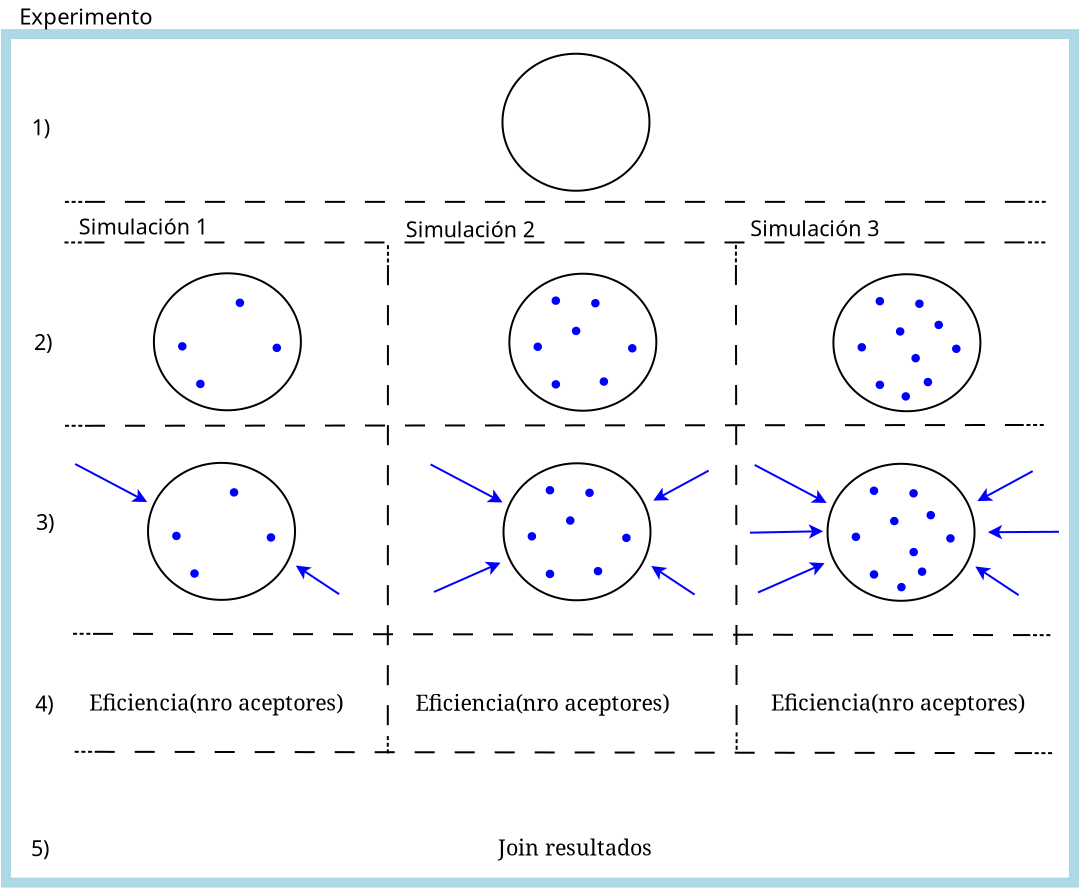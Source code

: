 <?xml version="1.0" encoding="UTF-8"?>
<dia:diagram xmlns:dia="http://www.lysator.liu.se/~alla/dia/">
  <dia:layer name="Background" visible="true" active="true">
    <dia:object type="Standard - Box" version="0" id="O0">
      <dia:attribute name="obj_pos">
        <dia:point val="-15.023,-0.862"/>
      </dia:attribute>
      <dia:attribute name="obj_bb">
        <dia:rectangle val="-15.273,-1.112;38.625,41.812"/>
      </dia:attribute>
      <dia:attribute name="elem_corner">
        <dia:point val="-15.023,-0.862"/>
      </dia:attribute>
      <dia:attribute name="elem_width">
        <dia:real val="53.399"/>
      </dia:attribute>
      <dia:attribute name="elem_height">
        <dia:real val="42.425"/>
      </dia:attribute>
      <dia:attribute name="border_width">
        <dia:real val="0.5"/>
      </dia:attribute>
      <dia:attribute name="border_color">
        <dia:color val="#add8e6"/>
      </dia:attribute>
      <dia:attribute name="show_background">
        <dia:boolean val="false"/>
      </dia:attribute>
    </dia:object>
    <dia:object type="Standard - Ellipse" version="0" id="O1">
      <dia:attribute name="obj_pos">
        <dia:point val="9.8,0.122"/>
      </dia:attribute>
      <dia:attribute name="obj_bb">
        <dia:rectangle val="9.75,0.072;17.2,7.022"/>
      </dia:attribute>
      <dia:attribute name="elem_corner">
        <dia:point val="9.8,0.122"/>
      </dia:attribute>
      <dia:attribute name="elem_width">
        <dia:real val="7.35"/>
      </dia:attribute>
      <dia:attribute name="elem_height">
        <dia:real val="6.85"/>
      </dia:attribute>
    </dia:object>
    <dia:object type="Standard - Ellipse" version="0" id="O2">
      <dia:attribute name="obj_pos">
        <dia:point val="10.145,11.12"/>
      </dia:attribute>
      <dia:attribute name="obj_bb">
        <dia:rectangle val="10.095,11.07;17.545,18.02"/>
      </dia:attribute>
      <dia:attribute name="elem_corner">
        <dia:point val="10.145,11.12"/>
      </dia:attribute>
      <dia:attribute name="elem_width">
        <dia:real val="7.35"/>
      </dia:attribute>
      <dia:attribute name="elem_height">
        <dia:real val="6.85"/>
      </dia:attribute>
    </dia:object>
    <dia:object type="Geometric - Perfect Circle" version="1" id="O3">
      <dia:attribute name="obj_pos">
        <dia:point val="14.283,12.433"/>
      </dia:attribute>
      <dia:attribute name="obj_bb">
        <dia:rectangle val="14.233,12.383;14.658,12.808"/>
      </dia:attribute>
      <dia:attribute name="meta">
        <dia:composite type="dict"/>
      </dia:attribute>
      <dia:attribute name="elem_corner">
        <dia:point val="14.283,12.433"/>
      </dia:attribute>
      <dia:attribute name="elem_width">
        <dia:real val="0.325"/>
      </dia:attribute>
      <dia:attribute name="elem_height">
        <dia:real val="0.325"/>
      </dia:attribute>
      <dia:attribute name="line_width">
        <dia:real val="0.1"/>
      </dia:attribute>
      <dia:attribute name="line_colour">
        <dia:color val="#0000ff"/>
      </dia:attribute>
      <dia:attribute name="fill_colour">
        <dia:color val="#0000ff"/>
      </dia:attribute>
      <dia:attribute name="show_background">
        <dia:boolean val="true"/>
      </dia:attribute>
      <dia:attribute name="line_style">
        <dia:enum val="0"/>
        <dia:real val="1"/>
      </dia:attribute>
      <dia:attribute name="flip_horizontal">
        <dia:boolean val="false"/>
      </dia:attribute>
      <dia:attribute name="flip_vertical">
        <dia:boolean val="false"/>
      </dia:attribute>
      <dia:attribute name="subscale">
        <dia:real val="1"/>
      </dia:attribute>
    </dia:object>
    <dia:object type="Geometric - Perfect Circle" version="1" id="O4">
      <dia:attribute name="obj_pos">
        <dia:point val="16.128,14.687"/>
      </dia:attribute>
      <dia:attribute name="obj_bb">
        <dia:rectangle val="16.078,14.637;16.503,15.062"/>
      </dia:attribute>
      <dia:attribute name="meta">
        <dia:composite type="dict"/>
      </dia:attribute>
      <dia:attribute name="elem_corner">
        <dia:point val="16.128,14.687"/>
      </dia:attribute>
      <dia:attribute name="elem_width">
        <dia:real val="0.325"/>
      </dia:attribute>
      <dia:attribute name="elem_height">
        <dia:real val="0.325"/>
      </dia:attribute>
      <dia:attribute name="line_width">
        <dia:real val="0.1"/>
      </dia:attribute>
      <dia:attribute name="line_colour">
        <dia:color val="#0000ff"/>
      </dia:attribute>
      <dia:attribute name="fill_colour">
        <dia:color val="#0000ff"/>
      </dia:attribute>
      <dia:attribute name="show_background">
        <dia:boolean val="true"/>
      </dia:attribute>
      <dia:attribute name="line_style">
        <dia:enum val="0"/>
        <dia:real val="1"/>
      </dia:attribute>
      <dia:attribute name="flip_horizontal">
        <dia:boolean val="false"/>
      </dia:attribute>
      <dia:attribute name="flip_vertical">
        <dia:boolean val="false"/>
      </dia:attribute>
      <dia:attribute name="subscale">
        <dia:real val="1"/>
      </dia:attribute>
    </dia:object>
    <dia:object type="Geometric - Perfect Circle" version="1" id="O5">
      <dia:attribute name="obj_pos">
        <dia:point val="12.307,16.49"/>
      </dia:attribute>
      <dia:attribute name="obj_bb">
        <dia:rectangle val="12.257,16.44;12.682,16.865"/>
      </dia:attribute>
      <dia:attribute name="meta">
        <dia:composite type="dict"/>
      </dia:attribute>
      <dia:attribute name="elem_corner">
        <dia:point val="12.307,16.49"/>
      </dia:attribute>
      <dia:attribute name="elem_width">
        <dia:real val="0.325"/>
      </dia:attribute>
      <dia:attribute name="elem_height">
        <dia:real val="0.325"/>
      </dia:attribute>
      <dia:attribute name="line_width">
        <dia:real val="0.1"/>
      </dia:attribute>
      <dia:attribute name="line_colour">
        <dia:color val="#0000ff"/>
      </dia:attribute>
      <dia:attribute name="fill_colour">
        <dia:color val="#0000ff"/>
      </dia:attribute>
      <dia:attribute name="show_background">
        <dia:boolean val="true"/>
      </dia:attribute>
      <dia:attribute name="line_style">
        <dia:enum val="0"/>
        <dia:real val="1"/>
      </dia:attribute>
      <dia:attribute name="flip_horizontal">
        <dia:boolean val="false"/>
      </dia:attribute>
      <dia:attribute name="flip_vertical">
        <dia:boolean val="false"/>
      </dia:attribute>
      <dia:attribute name="subscale">
        <dia:real val="1"/>
      </dia:attribute>
    </dia:object>
    <dia:object type="Geometric - Perfect Circle" version="1" id="O6">
      <dia:attribute name="obj_pos">
        <dia:point val="11.402,14.61"/>
      </dia:attribute>
      <dia:attribute name="obj_bb">
        <dia:rectangle val="11.352,14.56;11.777,14.985"/>
      </dia:attribute>
      <dia:attribute name="meta">
        <dia:composite type="dict"/>
      </dia:attribute>
      <dia:attribute name="elem_corner">
        <dia:point val="11.402,14.61"/>
      </dia:attribute>
      <dia:attribute name="elem_width">
        <dia:real val="0.325"/>
      </dia:attribute>
      <dia:attribute name="elem_height">
        <dia:real val="0.325"/>
      </dia:attribute>
      <dia:attribute name="line_width">
        <dia:real val="0.1"/>
      </dia:attribute>
      <dia:attribute name="line_colour">
        <dia:color val="#0000ff"/>
      </dia:attribute>
      <dia:attribute name="fill_colour">
        <dia:color val="#0000ff"/>
      </dia:attribute>
      <dia:attribute name="show_background">
        <dia:boolean val="true"/>
      </dia:attribute>
      <dia:attribute name="line_style">
        <dia:enum val="0"/>
        <dia:real val="1"/>
      </dia:attribute>
      <dia:attribute name="flip_horizontal">
        <dia:boolean val="false"/>
      </dia:attribute>
      <dia:attribute name="flip_vertical">
        <dia:boolean val="false"/>
      </dia:attribute>
      <dia:attribute name="subscale">
        <dia:real val="1"/>
      </dia:attribute>
    </dia:object>
    <dia:object type="Geometric - Perfect Circle" version="1" id="O7">
      <dia:attribute name="obj_pos">
        <dia:point val="12.305,12.305"/>
      </dia:attribute>
      <dia:attribute name="obj_bb">
        <dia:rectangle val="12.255,12.255;12.68,12.68"/>
      </dia:attribute>
      <dia:attribute name="meta">
        <dia:composite type="dict"/>
      </dia:attribute>
      <dia:attribute name="elem_corner">
        <dia:point val="12.305,12.305"/>
      </dia:attribute>
      <dia:attribute name="elem_width">
        <dia:real val="0.325"/>
      </dia:attribute>
      <dia:attribute name="elem_height">
        <dia:real val="0.325"/>
      </dia:attribute>
      <dia:attribute name="line_width">
        <dia:real val="0.1"/>
      </dia:attribute>
      <dia:attribute name="line_colour">
        <dia:color val="#0000ff"/>
      </dia:attribute>
      <dia:attribute name="fill_colour">
        <dia:color val="#0000ff"/>
      </dia:attribute>
      <dia:attribute name="show_background">
        <dia:boolean val="true"/>
      </dia:attribute>
      <dia:attribute name="line_style">
        <dia:enum val="0"/>
        <dia:real val="1"/>
      </dia:attribute>
      <dia:attribute name="flip_horizontal">
        <dia:boolean val="false"/>
      </dia:attribute>
      <dia:attribute name="flip_vertical">
        <dia:boolean val="false"/>
      </dia:attribute>
      <dia:attribute name="subscale">
        <dia:real val="1"/>
      </dia:attribute>
    </dia:object>
    <dia:object type="Geometric - Perfect Circle" version="1" id="O8">
      <dia:attribute name="obj_pos">
        <dia:point val="14.708,16.35"/>
      </dia:attribute>
      <dia:attribute name="obj_bb">
        <dia:rectangle val="14.658,16.3;15.083,16.725"/>
      </dia:attribute>
      <dia:attribute name="meta">
        <dia:composite type="dict"/>
      </dia:attribute>
      <dia:attribute name="elem_corner">
        <dia:point val="14.708,16.35"/>
      </dia:attribute>
      <dia:attribute name="elem_width">
        <dia:real val="0.325"/>
      </dia:attribute>
      <dia:attribute name="elem_height">
        <dia:real val="0.325"/>
      </dia:attribute>
      <dia:attribute name="line_width">
        <dia:real val="0.1"/>
      </dia:attribute>
      <dia:attribute name="line_colour">
        <dia:color val="#0000ff"/>
      </dia:attribute>
      <dia:attribute name="fill_colour">
        <dia:color val="#0000ff"/>
      </dia:attribute>
      <dia:attribute name="show_background">
        <dia:boolean val="true"/>
      </dia:attribute>
      <dia:attribute name="line_style">
        <dia:enum val="0"/>
        <dia:real val="1"/>
      </dia:attribute>
      <dia:attribute name="flip_horizontal">
        <dia:boolean val="false"/>
      </dia:attribute>
      <dia:attribute name="flip_vertical">
        <dia:boolean val="false"/>
      </dia:attribute>
      <dia:attribute name="subscale">
        <dia:real val="1"/>
      </dia:attribute>
    </dia:object>
    <dia:object type="Geometric - Perfect Circle" version="1" id="O9">
      <dia:attribute name="obj_pos">
        <dia:point val="13.32,13.82"/>
      </dia:attribute>
      <dia:attribute name="obj_bb">
        <dia:rectangle val="13.27,13.77;13.695,14.195"/>
      </dia:attribute>
      <dia:attribute name="meta">
        <dia:composite type="dict"/>
      </dia:attribute>
      <dia:attribute name="elem_corner">
        <dia:point val="13.32,13.82"/>
      </dia:attribute>
      <dia:attribute name="elem_width">
        <dia:real val="0.325"/>
      </dia:attribute>
      <dia:attribute name="elem_height">
        <dia:real val="0.325"/>
      </dia:attribute>
      <dia:attribute name="line_width">
        <dia:real val="0.1"/>
      </dia:attribute>
      <dia:attribute name="line_colour">
        <dia:color val="#0000ff"/>
      </dia:attribute>
      <dia:attribute name="fill_colour">
        <dia:color val="#0000ff"/>
      </dia:attribute>
      <dia:attribute name="show_background">
        <dia:boolean val="true"/>
      </dia:attribute>
      <dia:attribute name="line_style">
        <dia:enum val="0"/>
        <dia:real val="1"/>
      </dia:attribute>
      <dia:attribute name="flip_horizontal">
        <dia:boolean val="false"/>
      </dia:attribute>
      <dia:attribute name="flip_vertical">
        <dia:boolean val="false"/>
      </dia:attribute>
      <dia:attribute name="subscale">
        <dia:real val="1"/>
      </dia:attribute>
    </dia:object>
    <dia:object type="Standard - Ellipse" version="0" id="O10">
      <dia:attribute name="obj_pos">
        <dia:point val="9.852,20.599"/>
      </dia:attribute>
      <dia:attribute name="obj_bb">
        <dia:rectangle val="9.802,20.549;17.252,27.499"/>
      </dia:attribute>
      <dia:attribute name="elem_corner">
        <dia:point val="9.852,20.599"/>
      </dia:attribute>
      <dia:attribute name="elem_width">
        <dia:real val="7.35"/>
      </dia:attribute>
      <dia:attribute name="elem_height">
        <dia:real val="6.85"/>
      </dia:attribute>
    </dia:object>
    <dia:object type="Geometric - Perfect Circle" version="1" id="O11">
      <dia:attribute name="obj_pos">
        <dia:point val="13.99,21.913"/>
      </dia:attribute>
      <dia:attribute name="obj_bb">
        <dia:rectangle val="13.94,21.863;14.365,22.288"/>
      </dia:attribute>
      <dia:attribute name="meta">
        <dia:composite type="dict"/>
      </dia:attribute>
      <dia:attribute name="elem_corner">
        <dia:point val="13.99,21.913"/>
      </dia:attribute>
      <dia:attribute name="elem_width">
        <dia:real val="0.325"/>
      </dia:attribute>
      <dia:attribute name="elem_height">
        <dia:real val="0.325"/>
      </dia:attribute>
      <dia:attribute name="line_width">
        <dia:real val="0.1"/>
      </dia:attribute>
      <dia:attribute name="line_colour">
        <dia:color val="#0000ff"/>
      </dia:attribute>
      <dia:attribute name="fill_colour">
        <dia:color val="#0000ff"/>
      </dia:attribute>
      <dia:attribute name="show_background">
        <dia:boolean val="true"/>
      </dia:attribute>
      <dia:attribute name="line_style">
        <dia:enum val="0"/>
        <dia:real val="1"/>
      </dia:attribute>
      <dia:attribute name="flip_horizontal">
        <dia:boolean val="false"/>
      </dia:attribute>
      <dia:attribute name="flip_vertical">
        <dia:boolean val="false"/>
      </dia:attribute>
      <dia:attribute name="subscale">
        <dia:real val="1"/>
      </dia:attribute>
    </dia:object>
    <dia:object type="Geometric - Perfect Circle" version="1" id="O12">
      <dia:attribute name="obj_pos">
        <dia:point val="15.835,24.166"/>
      </dia:attribute>
      <dia:attribute name="obj_bb">
        <dia:rectangle val="15.785,24.116;16.21,24.541"/>
      </dia:attribute>
      <dia:attribute name="meta">
        <dia:composite type="dict"/>
      </dia:attribute>
      <dia:attribute name="elem_corner">
        <dia:point val="15.835,24.166"/>
      </dia:attribute>
      <dia:attribute name="elem_width">
        <dia:real val="0.325"/>
      </dia:attribute>
      <dia:attribute name="elem_height">
        <dia:real val="0.325"/>
      </dia:attribute>
      <dia:attribute name="line_width">
        <dia:real val="0.1"/>
      </dia:attribute>
      <dia:attribute name="line_colour">
        <dia:color val="#0000ff"/>
      </dia:attribute>
      <dia:attribute name="fill_colour">
        <dia:color val="#0000ff"/>
      </dia:attribute>
      <dia:attribute name="show_background">
        <dia:boolean val="true"/>
      </dia:attribute>
      <dia:attribute name="line_style">
        <dia:enum val="0"/>
        <dia:real val="1"/>
      </dia:attribute>
      <dia:attribute name="flip_horizontal">
        <dia:boolean val="false"/>
      </dia:attribute>
      <dia:attribute name="flip_vertical">
        <dia:boolean val="false"/>
      </dia:attribute>
      <dia:attribute name="subscale">
        <dia:real val="1"/>
      </dia:attribute>
    </dia:object>
    <dia:object type="Geometric - Perfect Circle" version="1" id="O13">
      <dia:attribute name="obj_pos">
        <dia:point val="12.013,25.969"/>
      </dia:attribute>
      <dia:attribute name="obj_bb">
        <dia:rectangle val="11.963,25.919;12.388,26.344"/>
      </dia:attribute>
      <dia:attribute name="meta">
        <dia:composite type="dict"/>
      </dia:attribute>
      <dia:attribute name="elem_corner">
        <dia:point val="12.013,25.969"/>
      </dia:attribute>
      <dia:attribute name="elem_width">
        <dia:real val="0.325"/>
      </dia:attribute>
      <dia:attribute name="elem_height">
        <dia:real val="0.325"/>
      </dia:attribute>
      <dia:attribute name="line_width">
        <dia:real val="0.1"/>
      </dia:attribute>
      <dia:attribute name="line_colour">
        <dia:color val="#0000ff"/>
      </dia:attribute>
      <dia:attribute name="fill_colour">
        <dia:color val="#0000ff"/>
      </dia:attribute>
      <dia:attribute name="show_background">
        <dia:boolean val="true"/>
      </dia:attribute>
      <dia:attribute name="line_style">
        <dia:enum val="0"/>
        <dia:real val="1"/>
      </dia:attribute>
      <dia:attribute name="flip_horizontal">
        <dia:boolean val="false"/>
      </dia:attribute>
      <dia:attribute name="flip_vertical">
        <dia:boolean val="false"/>
      </dia:attribute>
      <dia:attribute name="subscale">
        <dia:real val="1"/>
      </dia:attribute>
    </dia:object>
    <dia:object type="Geometric - Perfect Circle" version="1" id="O14">
      <dia:attribute name="obj_pos">
        <dia:point val="11.108,24.089"/>
      </dia:attribute>
      <dia:attribute name="obj_bb">
        <dia:rectangle val="11.058,24.039;11.483,24.464"/>
      </dia:attribute>
      <dia:attribute name="meta">
        <dia:composite type="dict"/>
      </dia:attribute>
      <dia:attribute name="elem_corner">
        <dia:point val="11.108,24.089"/>
      </dia:attribute>
      <dia:attribute name="elem_width">
        <dia:real val="0.325"/>
      </dia:attribute>
      <dia:attribute name="elem_height">
        <dia:real val="0.325"/>
      </dia:attribute>
      <dia:attribute name="line_width">
        <dia:real val="0.1"/>
      </dia:attribute>
      <dia:attribute name="line_colour">
        <dia:color val="#0000ff"/>
      </dia:attribute>
      <dia:attribute name="fill_colour">
        <dia:color val="#0000ff"/>
      </dia:attribute>
      <dia:attribute name="show_background">
        <dia:boolean val="true"/>
      </dia:attribute>
      <dia:attribute name="line_style">
        <dia:enum val="0"/>
        <dia:real val="1"/>
      </dia:attribute>
      <dia:attribute name="flip_horizontal">
        <dia:boolean val="false"/>
      </dia:attribute>
      <dia:attribute name="flip_vertical">
        <dia:boolean val="false"/>
      </dia:attribute>
      <dia:attribute name="subscale">
        <dia:real val="1"/>
      </dia:attribute>
    </dia:object>
    <dia:object type="Geometric - Perfect Circle" version="1" id="O15">
      <dia:attribute name="obj_pos">
        <dia:point val="12.012,21.784"/>
      </dia:attribute>
      <dia:attribute name="obj_bb">
        <dia:rectangle val="11.962,21.734;12.387,22.159"/>
      </dia:attribute>
      <dia:attribute name="meta">
        <dia:composite type="dict"/>
      </dia:attribute>
      <dia:attribute name="elem_corner">
        <dia:point val="12.012,21.784"/>
      </dia:attribute>
      <dia:attribute name="elem_width">
        <dia:real val="0.325"/>
      </dia:attribute>
      <dia:attribute name="elem_height">
        <dia:real val="0.325"/>
      </dia:attribute>
      <dia:attribute name="line_width">
        <dia:real val="0.1"/>
      </dia:attribute>
      <dia:attribute name="line_colour">
        <dia:color val="#0000ff"/>
      </dia:attribute>
      <dia:attribute name="fill_colour">
        <dia:color val="#0000ff"/>
      </dia:attribute>
      <dia:attribute name="show_background">
        <dia:boolean val="true"/>
      </dia:attribute>
      <dia:attribute name="line_style">
        <dia:enum val="0"/>
        <dia:real val="1"/>
      </dia:attribute>
      <dia:attribute name="flip_horizontal">
        <dia:boolean val="false"/>
      </dia:attribute>
      <dia:attribute name="flip_vertical">
        <dia:boolean val="false"/>
      </dia:attribute>
      <dia:attribute name="subscale">
        <dia:real val="1"/>
      </dia:attribute>
    </dia:object>
    <dia:object type="Geometric - Perfect Circle" version="1" id="O16">
      <dia:attribute name="obj_pos">
        <dia:point val="14.415,25.829"/>
      </dia:attribute>
      <dia:attribute name="obj_bb">
        <dia:rectangle val="14.365,25.779;14.79,26.204"/>
      </dia:attribute>
      <dia:attribute name="meta">
        <dia:composite type="dict"/>
      </dia:attribute>
      <dia:attribute name="elem_corner">
        <dia:point val="14.415,25.829"/>
      </dia:attribute>
      <dia:attribute name="elem_width">
        <dia:real val="0.325"/>
      </dia:attribute>
      <dia:attribute name="elem_height">
        <dia:real val="0.325"/>
      </dia:attribute>
      <dia:attribute name="line_width">
        <dia:real val="0.1"/>
      </dia:attribute>
      <dia:attribute name="line_colour">
        <dia:color val="#0000ff"/>
      </dia:attribute>
      <dia:attribute name="fill_colour">
        <dia:color val="#0000ff"/>
      </dia:attribute>
      <dia:attribute name="show_background">
        <dia:boolean val="true"/>
      </dia:attribute>
      <dia:attribute name="line_style">
        <dia:enum val="0"/>
        <dia:real val="1"/>
      </dia:attribute>
      <dia:attribute name="flip_horizontal">
        <dia:boolean val="false"/>
      </dia:attribute>
      <dia:attribute name="flip_vertical">
        <dia:boolean val="false"/>
      </dia:attribute>
      <dia:attribute name="subscale">
        <dia:real val="1"/>
      </dia:attribute>
    </dia:object>
    <dia:object type="Geometric - Perfect Circle" version="1" id="O17">
      <dia:attribute name="obj_pos">
        <dia:point val="13.027,23.299"/>
      </dia:attribute>
      <dia:attribute name="obj_bb">
        <dia:rectangle val="12.977,23.249;13.402,23.674"/>
      </dia:attribute>
      <dia:attribute name="meta">
        <dia:composite type="dict"/>
      </dia:attribute>
      <dia:attribute name="elem_corner">
        <dia:point val="13.027,23.299"/>
      </dia:attribute>
      <dia:attribute name="elem_width">
        <dia:real val="0.325"/>
      </dia:attribute>
      <dia:attribute name="elem_height">
        <dia:real val="0.325"/>
      </dia:attribute>
      <dia:attribute name="line_width">
        <dia:real val="0.1"/>
      </dia:attribute>
      <dia:attribute name="line_colour">
        <dia:color val="#0000ff"/>
      </dia:attribute>
      <dia:attribute name="fill_colour">
        <dia:color val="#0000ff"/>
      </dia:attribute>
      <dia:attribute name="show_background">
        <dia:boolean val="true"/>
      </dia:attribute>
      <dia:attribute name="line_style">
        <dia:enum val="0"/>
        <dia:real val="1"/>
      </dia:attribute>
      <dia:attribute name="flip_horizontal">
        <dia:boolean val="false"/>
      </dia:attribute>
      <dia:attribute name="flip_vertical">
        <dia:boolean val="false"/>
      </dia:attribute>
      <dia:attribute name="subscale">
        <dia:real val="1"/>
      </dia:attribute>
    </dia:object>
    <dia:object type="Standard - Line" version="0" id="O18">
      <dia:attribute name="obj_pos">
        <dia:point val="6.208,20.656"/>
      </dia:attribute>
      <dia:attribute name="obj_bb">
        <dia:rectangle val="6.141,20.588;9.907,22.626"/>
      </dia:attribute>
      <dia:attribute name="conn_endpoints">
        <dia:point val="6.208,20.656"/>
        <dia:point val="9.808,22.556"/>
      </dia:attribute>
      <dia:attribute name="numcp">
        <dia:int val="1"/>
      </dia:attribute>
      <dia:attribute name="line_color">
        <dia:color val="#0000ff"/>
      </dia:attribute>
      <dia:attribute name="end_arrow">
        <dia:enum val="22"/>
      </dia:attribute>
      <dia:attribute name="end_arrow_length">
        <dia:real val="0.5"/>
      </dia:attribute>
      <dia:attribute name="end_arrow_width">
        <dia:real val="0.5"/>
      </dia:attribute>
    </dia:object>
    <dia:object type="Standard - Line" version="0" id="O19">
      <dia:attribute name="obj_pos">
        <dia:point val="6.375,27.033"/>
      </dia:attribute>
      <dia:attribute name="obj_bb">
        <dia:rectangle val="6.309,25.468;9.811,27.099"/>
      </dia:attribute>
      <dia:attribute name="conn_endpoints">
        <dia:point val="6.375,27.033"/>
        <dia:point val="9.708,25.566"/>
      </dia:attribute>
      <dia:attribute name="numcp">
        <dia:int val="1"/>
      </dia:attribute>
      <dia:attribute name="line_color">
        <dia:color val="#0000ff"/>
      </dia:attribute>
      <dia:attribute name="end_arrow">
        <dia:enum val="22"/>
      </dia:attribute>
      <dia:attribute name="end_arrow_length">
        <dia:real val="0.5"/>
      </dia:attribute>
      <dia:attribute name="end_arrow_width">
        <dia:real val="0.5"/>
      </dia:attribute>
    </dia:object>
    <dia:object type="Standard - Line" version="0" id="O20">
      <dia:attribute name="obj_pos">
        <dia:point val="19.408,27.166"/>
      </dia:attribute>
      <dia:attribute name="obj_bb">
        <dia:rectangle val="17.148,25.663;19.478,27.235"/>
      </dia:attribute>
      <dia:attribute name="conn_endpoints">
        <dia:point val="19.408,27.166"/>
        <dia:point val="17.242,25.733"/>
      </dia:attribute>
      <dia:attribute name="numcp">
        <dia:int val="1"/>
      </dia:attribute>
      <dia:attribute name="line_color">
        <dia:color val="#0000ff"/>
      </dia:attribute>
      <dia:attribute name="end_arrow">
        <dia:enum val="22"/>
      </dia:attribute>
      <dia:attribute name="end_arrow_length">
        <dia:real val="0.5"/>
      </dia:attribute>
      <dia:attribute name="end_arrow_width">
        <dia:real val="0.5"/>
      </dia:attribute>
    </dia:object>
    <dia:object type="Standard - Line" version="0" id="O21">
      <dia:attribute name="obj_pos">
        <dia:point val="20.108,20.966"/>
      </dia:attribute>
      <dia:attribute name="obj_bb">
        <dia:rectangle val="17.243,20.898;20.176,22.536"/>
      </dia:attribute>
      <dia:attribute name="conn_endpoints">
        <dia:point val="20.108,20.966"/>
        <dia:point val="17.342,22.466"/>
      </dia:attribute>
      <dia:attribute name="numcp">
        <dia:int val="1"/>
      </dia:attribute>
      <dia:attribute name="line_color">
        <dia:color val="#0000ff"/>
      </dia:attribute>
      <dia:attribute name="end_arrow">
        <dia:enum val="22"/>
      </dia:attribute>
      <dia:attribute name="end_arrow_length">
        <dia:real val="0.5"/>
      </dia:attribute>
      <dia:attribute name="end_arrow_width">
        <dia:real val="0.5"/>
      </dia:attribute>
    </dia:object>
    <dia:object type="Standard - Ellipse" version="0" id="O22">
      <dia:attribute name="obj_pos">
        <dia:point val="-7.628,11.099"/>
      </dia:attribute>
      <dia:attribute name="obj_bb">
        <dia:rectangle val="-7.678,11.049;-0.228,17.999"/>
      </dia:attribute>
      <dia:attribute name="elem_corner">
        <dia:point val="-7.628,11.099"/>
      </dia:attribute>
      <dia:attribute name="elem_width">
        <dia:real val="7.35"/>
      </dia:attribute>
      <dia:attribute name="elem_height">
        <dia:real val="6.85"/>
      </dia:attribute>
    </dia:object>
    <dia:object type="Geometric - Perfect Circle" version="1" id="O23">
      <dia:attribute name="obj_pos">
        <dia:point val="-3.49,12.412"/>
      </dia:attribute>
      <dia:attribute name="obj_bb">
        <dia:rectangle val="-3.54,12.362;-3.115,12.787"/>
      </dia:attribute>
      <dia:attribute name="meta">
        <dia:composite type="dict"/>
      </dia:attribute>
      <dia:attribute name="elem_corner">
        <dia:point val="-3.49,12.412"/>
      </dia:attribute>
      <dia:attribute name="elem_width">
        <dia:real val="0.325"/>
      </dia:attribute>
      <dia:attribute name="elem_height">
        <dia:real val="0.325"/>
      </dia:attribute>
      <dia:attribute name="line_width">
        <dia:real val="0.1"/>
      </dia:attribute>
      <dia:attribute name="line_colour">
        <dia:color val="#0000ff"/>
      </dia:attribute>
      <dia:attribute name="fill_colour">
        <dia:color val="#0000ff"/>
      </dia:attribute>
      <dia:attribute name="show_background">
        <dia:boolean val="true"/>
      </dia:attribute>
      <dia:attribute name="line_style">
        <dia:enum val="0"/>
        <dia:real val="1"/>
      </dia:attribute>
      <dia:attribute name="flip_horizontal">
        <dia:boolean val="false"/>
      </dia:attribute>
      <dia:attribute name="flip_vertical">
        <dia:boolean val="false"/>
      </dia:attribute>
      <dia:attribute name="subscale">
        <dia:real val="1"/>
      </dia:attribute>
    </dia:object>
    <dia:object type="Geometric - Perfect Circle" version="1" id="O24">
      <dia:attribute name="obj_pos">
        <dia:point val="-1.645,14.665"/>
      </dia:attribute>
      <dia:attribute name="obj_bb">
        <dia:rectangle val="-1.695,14.616;-1.27,15.04"/>
      </dia:attribute>
      <dia:attribute name="meta">
        <dia:composite type="dict"/>
      </dia:attribute>
      <dia:attribute name="elem_corner">
        <dia:point val="-1.645,14.665"/>
      </dia:attribute>
      <dia:attribute name="elem_width">
        <dia:real val="0.325"/>
      </dia:attribute>
      <dia:attribute name="elem_height">
        <dia:real val="0.325"/>
      </dia:attribute>
      <dia:attribute name="line_width">
        <dia:real val="0.1"/>
      </dia:attribute>
      <dia:attribute name="line_colour">
        <dia:color val="#0000ff"/>
      </dia:attribute>
      <dia:attribute name="fill_colour">
        <dia:color val="#0000ff"/>
      </dia:attribute>
      <dia:attribute name="show_background">
        <dia:boolean val="true"/>
      </dia:attribute>
      <dia:attribute name="line_style">
        <dia:enum val="0"/>
        <dia:real val="1"/>
      </dia:attribute>
      <dia:attribute name="flip_horizontal">
        <dia:boolean val="false"/>
      </dia:attribute>
      <dia:attribute name="flip_vertical">
        <dia:boolean val="false"/>
      </dia:attribute>
      <dia:attribute name="subscale">
        <dia:real val="1"/>
      </dia:attribute>
    </dia:object>
    <dia:object type="Geometric - Perfect Circle" version="1" id="O25">
      <dia:attribute name="obj_pos">
        <dia:point val="-5.467,16.469"/>
      </dia:attribute>
      <dia:attribute name="obj_bb">
        <dia:rectangle val="-5.517,16.419;-5.092,16.844"/>
      </dia:attribute>
      <dia:attribute name="meta">
        <dia:composite type="dict"/>
      </dia:attribute>
      <dia:attribute name="elem_corner">
        <dia:point val="-5.467,16.469"/>
      </dia:attribute>
      <dia:attribute name="elem_width">
        <dia:real val="0.325"/>
      </dia:attribute>
      <dia:attribute name="elem_height">
        <dia:real val="0.325"/>
      </dia:attribute>
      <dia:attribute name="line_width">
        <dia:real val="0.1"/>
      </dia:attribute>
      <dia:attribute name="line_colour">
        <dia:color val="#0000ff"/>
      </dia:attribute>
      <dia:attribute name="fill_colour">
        <dia:color val="#0000ff"/>
      </dia:attribute>
      <dia:attribute name="show_background">
        <dia:boolean val="true"/>
      </dia:attribute>
      <dia:attribute name="line_style">
        <dia:enum val="0"/>
        <dia:real val="1"/>
      </dia:attribute>
      <dia:attribute name="flip_horizontal">
        <dia:boolean val="false"/>
      </dia:attribute>
      <dia:attribute name="flip_vertical">
        <dia:boolean val="false"/>
      </dia:attribute>
      <dia:attribute name="subscale">
        <dia:real val="1"/>
      </dia:attribute>
    </dia:object>
    <dia:object type="Geometric - Perfect Circle" version="1" id="O26">
      <dia:attribute name="obj_pos">
        <dia:point val="-6.372,14.589"/>
      </dia:attribute>
      <dia:attribute name="obj_bb">
        <dia:rectangle val="-6.422,14.539;-5.997,14.964"/>
      </dia:attribute>
      <dia:attribute name="meta">
        <dia:composite type="dict"/>
      </dia:attribute>
      <dia:attribute name="elem_corner">
        <dia:point val="-6.372,14.589"/>
      </dia:attribute>
      <dia:attribute name="elem_width">
        <dia:real val="0.325"/>
      </dia:attribute>
      <dia:attribute name="elem_height">
        <dia:real val="0.325"/>
      </dia:attribute>
      <dia:attribute name="line_width">
        <dia:real val="0.1"/>
      </dia:attribute>
      <dia:attribute name="line_colour">
        <dia:color val="#0000ff"/>
      </dia:attribute>
      <dia:attribute name="fill_colour">
        <dia:color val="#0000ff"/>
      </dia:attribute>
      <dia:attribute name="show_background">
        <dia:boolean val="true"/>
      </dia:attribute>
      <dia:attribute name="line_style">
        <dia:enum val="0"/>
        <dia:real val="1"/>
      </dia:attribute>
      <dia:attribute name="flip_horizontal">
        <dia:boolean val="false"/>
      </dia:attribute>
      <dia:attribute name="flip_vertical">
        <dia:boolean val="false"/>
      </dia:attribute>
      <dia:attribute name="subscale">
        <dia:real val="1"/>
      </dia:attribute>
    </dia:object>
    <dia:object type="Standard - Ellipse" version="0" id="O27">
      <dia:attribute name="obj_pos">
        <dia:point val="-7.922,20.578"/>
      </dia:attribute>
      <dia:attribute name="obj_bb">
        <dia:rectangle val="-7.972,20.528;-0.522,27.478"/>
      </dia:attribute>
      <dia:attribute name="elem_corner">
        <dia:point val="-7.922,20.578"/>
      </dia:attribute>
      <dia:attribute name="elem_width">
        <dia:real val="7.35"/>
      </dia:attribute>
      <dia:attribute name="elem_height">
        <dia:real val="6.85"/>
      </dia:attribute>
    </dia:object>
    <dia:object type="Geometric - Perfect Circle" version="1" id="O28">
      <dia:attribute name="obj_pos">
        <dia:point val="-3.783,21.892"/>
      </dia:attribute>
      <dia:attribute name="obj_bb">
        <dia:rectangle val="-3.833,21.842;-3.408,22.267"/>
      </dia:attribute>
      <dia:attribute name="meta">
        <dia:composite type="dict"/>
      </dia:attribute>
      <dia:attribute name="elem_corner">
        <dia:point val="-3.783,21.892"/>
      </dia:attribute>
      <dia:attribute name="elem_width">
        <dia:real val="0.325"/>
      </dia:attribute>
      <dia:attribute name="elem_height">
        <dia:real val="0.325"/>
      </dia:attribute>
      <dia:attribute name="line_width">
        <dia:real val="0.1"/>
      </dia:attribute>
      <dia:attribute name="line_colour">
        <dia:color val="#0000ff"/>
      </dia:attribute>
      <dia:attribute name="fill_colour">
        <dia:color val="#0000ff"/>
      </dia:attribute>
      <dia:attribute name="show_background">
        <dia:boolean val="true"/>
      </dia:attribute>
      <dia:attribute name="line_style">
        <dia:enum val="0"/>
        <dia:real val="1"/>
      </dia:attribute>
      <dia:attribute name="flip_horizontal">
        <dia:boolean val="false"/>
      </dia:attribute>
      <dia:attribute name="flip_vertical">
        <dia:boolean val="false"/>
      </dia:attribute>
      <dia:attribute name="subscale">
        <dia:real val="1"/>
      </dia:attribute>
    </dia:object>
    <dia:object type="Geometric - Perfect Circle" version="1" id="O29">
      <dia:attribute name="obj_pos">
        <dia:point val="-1.938,24.145"/>
      </dia:attribute>
      <dia:attribute name="obj_bb">
        <dia:rectangle val="-1.988,24.095;-1.563,24.52"/>
      </dia:attribute>
      <dia:attribute name="meta">
        <dia:composite type="dict"/>
      </dia:attribute>
      <dia:attribute name="elem_corner">
        <dia:point val="-1.938,24.145"/>
      </dia:attribute>
      <dia:attribute name="elem_width">
        <dia:real val="0.325"/>
      </dia:attribute>
      <dia:attribute name="elem_height">
        <dia:real val="0.325"/>
      </dia:attribute>
      <dia:attribute name="line_width">
        <dia:real val="0.1"/>
      </dia:attribute>
      <dia:attribute name="line_colour">
        <dia:color val="#0000ff"/>
      </dia:attribute>
      <dia:attribute name="fill_colour">
        <dia:color val="#0000ff"/>
      </dia:attribute>
      <dia:attribute name="show_background">
        <dia:boolean val="true"/>
      </dia:attribute>
      <dia:attribute name="line_style">
        <dia:enum val="0"/>
        <dia:real val="1"/>
      </dia:attribute>
      <dia:attribute name="flip_horizontal">
        <dia:boolean val="false"/>
      </dia:attribute>
      <dia:attribute name="flip_vertical">
        <dia:boolean val="false"/>
      </dia:attribute>
      <dia:attribute name="subscale">
        <dia:real val="1"/>
      </dia:attribute>
    </dia:object>
    <dia:object type="Geometric - Perfect Circle" version="1" id="O30">
      <dia:attribute name="obj_pos">
        <dia:point val="-5.76,25.948"/>
      </dia:attribute>
      <dia:attribute name="obj_bb">
        <dia:rectangle val="-5.81,25.898;-5.385,26.323"/>
      </dia:attribute>
      <dia:attribute name="meta">
        <dia:composite type="dict"/>
      </dia:attribute>
      <dia:attribute name="elem_corner">
        <dia:point val="-5.76,25.948"/>
      </dia:attribute>
      <dia:attribute name="elem_width">
        <dia:real val="0.325"/>
      </dia:attribute>
      <dia:attribute name="elem_height">
        <dia:real val="0.325"/>
      </dia:attribute>
      <dia:attribute name="line_width">
        <dia:real val="0.1"/>
      </dia:attribute>
      <dia:attribute name="line_colour">
        <dia:color val="#0000ff"/>
      </dia:attribute>
      <dia:attribute name="fill_colour">
        <dia:color val="#0000ff"/>
      </dia:attribute>
      <dia:attribute name="show_background">
        <dia:boolean val="true"/>
      </dia:attribute>
      <dia:attribute name="line_style">
        <dia:enum val="0"/>
        <dia:real val="1"/>
      </dia:attribute>
      <dia:attribute name="flip_horizontal">
        <dia:boolean val="false"/>
      </dia:attribute>
      <dia:attribute name="flip_vertical">
        <dia:boolean val="false"/>
      </dia:attribute>
      <dia:attribute name="subscale">
        <dia:real val="1"/>
      </dia:attribute>
    </dia:object>
    <dia:object type="Geometric - Perfect Circle" version="1" id="O31">
      <dia:attribute name="obj_pos">
        <dia:point val="-6.665,24.068"/>
      </dia:attribute>
      <dia:attribute name="obj_bb">
        <dia:rectangle val="-6.715,24.018;-6.29,24.443"/>
      </dia:attribute>
      <dia:attribute name="meta">
        <dia:composite type="dict"/>
      </dia:attribute>
      <dia:attribute name="elem_corner">
        <dia:point val="-6.665,24.068"/>
      </dia:attribute>
      <dia:attribute name="elem_width">
        <dia:real val="0.325"/>
      </dia:attribute>
      <dia:attribute name="elem_height">
        <dia:real val="0.325"/>
      </dia:attribute>
      <dia:attribute name="line_width">
        <dia:real val="0.1"/>
      </dia:attribute>
      <dia:attribute name="line_colour">
        <dia:color val="#0000ff"/>
      </dia:attribute>
      <dia:attribute name="fill_colour">
        <dia:color val="#0000ff"/>
      </dia:attribute>
      <dia:attribute name="show_background">
        <dia:boolean val="true"/>
      </dia:attribute>
      <dia:attribute name="line_style">
        <dia:enum val="0"/>
        <dia:real val="1"/>
      </dia:attribute>
      <dia:attribute name="flip_horizontal">
        <dia:boolean val="false"/>
      </dia:attribute>
      <dia:attribute name="flip_vertical">
        <dia:boolean val="false"/>
      </dia:attribute>
      <dia:attribute name="subscale">
        <dia:real val="1"/>
      </dia:attribute>
    </dia:object>
    <dia:object type="Standard - Line" version="0" id="O32">
      <dia:attribute name="obj_pos">
        <dia:point val="-11.565,20.635"/>
      </dia:attribute>
      <dia:attribute name="obj_bb">
        <dia:rectangle val="-11.633,20.567;-7.866,22.605"/>
      </dia:attribute>
      <dia:attribute name="conn_endpoints">
        <dia:point val="-11.565,20.635"/>
        <dia:point val="-7.965,22.535"/>
      </dia:attribute>
      <dia:attribute name="numcp">
        <dia:int val="1"/>
      </dia:attribute>
      <dia:attribute name="line_color">
        <dia:color val="#0000ff"/>
      </dia:attribute>
      <dia:attribute name="end_arrow">
        <dia:enum val="22"/>
      </dia:attribute>
      <dia:attribute name="end_arrow_length">
        <dia:real val="0.5"/>
      </dia:attribute>
      <dia:attribute name="end_arrow_width">
        <dia:real val="0.5"/>
      </dia:attribute>
    </dia:object>
    <dia:object type="Standard - Line" version="0" id="O33">
      <dia:attribute name="obj_pos">
        <dia:point val="22.172,24.068"/>
      </dia:attribute>
      <dia:attribute name="obj_bb">
        <dia:rectangle val="22.121,23.645;25.947,24.369"/>
      </dia:attribute>
      <dia:attribute name="conn_endpoints">
        <dia:point val="22.172,24.068"/>
        <dia:point val="25.835,23.995"/>
      </dia:attribute>
      <dia:attribute name="numcp">
        <dia:int val="1"/>
      </dia:attribute>
      <dia:attribute name="line_color">
        <dia:color val="#0000ff"/>
      </dia:attribute>
      <dia:attribute name="end_arrow">
        <dia:enum val="22"/>
      </dia:attribute>
      <dia:attribute name="end_arrow_length">
        <dia:real val="0.5"/>
      </dia:attribute>
      <dia:attribute name="end_arrow_width">
        <dia:real val="0.5"/>
      </dia:attribute>
    </dia:object>
    <dia:object type="Standard - Line" version="0" id="O34">
      <dia:attribute name="obj_pos">
        <dia:point val="1.635,27.145"/>
      </dia:attribute>
      <dia:attribute name="obj_bb">
        <dia:rectangle val="-0.625,25.642;1.704,27.214"/>
      </dia:attribute>
      <dia:attribute name="conn_endpoints">
        <dia:point val="1.635,27.145"/>
        <dia:point val="-0.532,25.712"/>
      </dia:attribute>
      <dia:attribute name="numcp">
        <dia:int val="1"/>
      </dia:attribute>
      <dia:attribute name="line_color">
        <dia:color val="#0000ff"/>
      </dia:attribute>
      <dia:attribute name="end_arrow">
        <dia:enum val="22"/>
      </dia:attribute>
      <dia:attribute name="end_arrow_length">
        <dia:real val="0.5"/>
      </dia:attribute>
      <dia:attribute name="end_arrow_width">
        <dia:real val="0.5"/>
      </dia:attribute>
    </dia:object>
    <dia:object type="Standard - Line" version="0" id="O35">
      <dia:attribute name="obj_pos">
        <dia:point val="37.625,24.024"/>
      </dia:attribute>
      <dia:attribute name="obj_bb">
        <dia:rectangle val="33.956,23.68;37.675,24.403"/>
      </dia:attribute>
      <dia:attribute name="conn_endpoints">
        <dia:point val="37.625,24.024"/>
        <dia:point val="34.068,24.045"/>
      </dia:attribute>
      <dia:attribute name="numcp">
        <dia:int val="1"/>
      </dia:attribute>
      <dia:attribute name="line_color">
        <dia:color val="#0000ff"/>
      </dia:attribute>
      <dia:attribute name="end_arrow">
        <dia:enum val="22"/>
      </dia:attribute>
      <dia:attribute name="end_arrow_length">
        <dia:real val="0.5"/>
      </dia:attribute>
      <dia:attribute name="end_arrow_width">
        <dia:real val="0.5"/>
      </dia:attribute>
    </dia:object>
    <dia:object type="Standard - Text" version="1" id="O36">
      <dia:attribute name="obj_pos">
        <dia:point val="-10.865,32.962"/>
      </dia:attribute>
      <dia:attribute name="obj_bb">
        <dia:rectangle val="-10.865,31.964;2.885,33.214"/>
      </dia:attribute>
      <dia:attribute name="text">
        <dia:composite type="text">
          <dia:attribute name="string">
            <dia:string>#Eficiencia(nro aceptores)#</dia:string>
          </dia:attribute>
          <dia:attribute name="font">
            <dia:font family="serif" style="0" name="Times-Roman"/>
          </dia:attribute>
          <dia:attribute name="height">
            <dia:real val="1.343"/>
          </dia:attribute>
          <dia:attribute name="pos">
            <dia:point val="-10.865,32.962"/>
          </dia:attribute>
          <dia:attribute name="color">
            <dia:color val="#000000"/>
          </dia:attribute>
          <dia:attribute name="alignment">
            <dia:enum val="0"/>
          </dia:attribute>
        </dia:composite>
      </dia:attribute>
      <dia:attribute name="valign">
        <dia:enum val="3"/>
      </dia:attribute>
    </dia:object>
    <dia:object type="Standard - Ellipse" version="0" id="O37">
      <dia:attribute name="obj_pos">
        <dia:point val="26.347,11.146"/>
      </dia:attribute>
      <dia:attribute name="obj_bb">
        <dia:rectangle val="26.297,11.095;33.747,18.046"/>
      </dia:attribute>
      <dia:attribute name="elem_corner">
        <dia:point val="26.347,11.146"/>
      </dia:attribute>
      <dia:attribute name="elem_width">
        <dia:real val="7.35"/>
      </dia:attribute>
      <dia:attribute name="elem_height">
        <dia:real val="6.85"/>
      </dia:attribute>
    </dia:object>
    <dia:object type="Geometric - Perfect Circle" version="1" id="O38">
      <dia:attribute name="obj_pos">
        <dia:point val="30.485,12.459"/>
      </dia:attribute>
      <dia:attribute name="obj_bb">
        <dia:rectangle val="30.435,12.409;30.86,12.834"/>
      </dia:attribute>
      <dia:attribute name="meta">
        <dia:composite type="dict"/>
      </dia:attribute>
      <dia:attribute name="elem_corner">
        <dia:point val="30.485,12.459"/>
      </dia:attribute>
      <dia:attribute name="elem_width">
        <dia:real val="0.325"/>
      </dia:attribute>
      <dia:attribute name="elem_height">
        <dia:real val="0.325"/>
      </dia:attribute>
      <dia:attribute name="line_width">
        <dia:real val="0.1"/>
      </dia:attribute>
      <dia:attribute name="line_colour">
        <dia:color val="#0000ff"/>
      </dia:attribute>
      <dia:attribute name="fill_colour">
        <dia:color val="#0000ff"/>
      </dia:attribute>
      <dia:attribute name="show_background">
        <dia:boolean val="true"/>
      </dia:attribute>
      <dia:attribute name="line_style">
        <dia:enum val="0"/>
        <dia:real val="1"/>
      </dia:attribute>
      <dia:attribute name="flip_horizontal">
        <dia:boolean val="false"/>
      </dia:attribute>
      <dia:attribute name="flip_vertical">
        <dia:boolean val="false"/>
      </dia:attribute>
      <dia:attribute name="subscale">
        <dia:real val="1"/>
      </dia:attribute>
    </dia:object>
    <dia:object type="Geometric - Perfect Circle" version="1" id="O39">
      <dia:attribute name="obj_pos">
        <dia:point val="32.33,14.712"/>
      </dia:attribute>
      <dia:attribute name="obj_bb">
        <dia:rectangle val="32.28,14.662;32.705,15.087"/>
      </dia:attribute>
      <dia:attribute name="meta">
        <dia:composite type="dict"/>
      </dia:attribute>
      <dia:attribute name="elem_corner">
        <dia:point val="32.33,14.712"/>
      </dia:attribute>
      <dia:attribute name="elem_width">
        <dia:real val="0.325"/>
      </dia:attribute>
      <dia:attribute name="elem_height">
        <dia:real val="0.325"/>
      </dia:attribute>
      <dia:attribute name="line_width">
        <dia:real val="0.1"/>
      </dia:attribute>
      <dia:attribute name="line_colour">
        <dia:color val="#0000ff"/>
      </dia:attribute>
      <dia:attribute name="fill_colour">
        <dia:color val="#0000ff"/>
      </dia:attribute>
      <dia:attribute name="show_background">
        <dia:boolean val="true"/>
      </dia:attribute>
      <dia:attribute name="line_style">
        <dia:enum val="0"/>
        <dia:real val="1"/>
      </dia:attribute>
      <dia:attribute name="flip_horizontal">
        <dia:boolean val="false"/>
      </dia:attribute>
      <dia:attribute name="flip_vertical">
        <dia:boolean val="false"/>
      </dia:attribute>
      <dia:attribute name="subscale">
        <dia:real val="1"/>
      </dia:attribute>
    </dia:object>
    <dia:object type="Geometric - Perfect Circle" version="1" id="O40">
      <dia:attribute name="obj_pos">
        <dia:point val="28.509,16.515"/>
      </dia:attribute>
      <dia:attribute name="obj_bb">
        <dia:rectangle val="28.459,16.465;28.884,16.89"/>
      </dia:attribute>
      <dia:attribute name="meta">
        <dia:composite type="dict"/>
      </dia:attribute>
      <dia:attribute name="elem_corner">
        <dia:point val="28.509,16.515"/>
      </dia:attribute>
      <dia:attribute name="elem_width">
        <dia:real val="0.325"/>
      </dia:attribute>
      <dia:attribute name="elem_height">
        <dia:real val="0.325"/>
      </dia:attribute>
      <dia:attribute name="line_width">
        <dia:real val="0.1"/>
      </dia:attribute>
      <dia:attribute name="line_colour">
        <dia:color val="#0000ff"/>
      </dia:attribute>
      <dia:attribute name="fill_colour">
        <dia:color val="#0000ff"/>
      </dia:attribute>
      <dia:attribute name="show_background">
        <dia:boolean val="true"/>
      </dia:attribute>
      <dia:attribute name="line_style">
        <dia:enum val="0"/>
        <dia:real val="1"/>
      </dia:attribute>
      <dia:attribute name="flip_horizontal">
        <dia:boolean val="false"/>
      </dia:attribute>
      <dia:attribute name="flip_vertical">
        <dia:boolean val="false"/>
      </dia:attribute>
      <dia:attribute name="subscale">
        <dia:real val="1"/>
      </dia:attribute>
    </dia:object>
    <dia:object type="Geometric - Perfect Circle" version="1" id="O41">
      <dia:attribute name="obj_pos">
        <dia:point val="27.604,14.636"/>
      </dia:attribute>
      <dia:attribute name="obj_bb">
        <dia:rectangle val="27.554,14.585;27.979,15.011"/>
      </dia:attribute>
      <dia:attribute name="meta">
        <dia:composite type="dict"/>
      </dia:attribute>
      <dia:attribute name="elem_corner">
        <dia:point val="27.604,14.636"/>
      </dia:attribute>
      <dia:attribute name="elem_width">
        <dia:real val="0.325"/>
      </dia:attribute>
      <dia:attribute name="elem_height">
        <dia:real val="0.325"/>
      </dia:attribute>
      <dia:attribute name="line_width">
        <dia:real val="0.1"/>
      </dia:attribute>
      <dia:attribute name="line_colour">
        <dia:color val="#0000ff"/>
      </dia:attribute>
      <dia:attribute name="fill_colour">
        <dia:color val="#0000ff"/>
      </dia:attribute>
      <dia:attribute name="show_background">
        <dia:boolean val="true"/>
      </dia:attribute>
      <dia:attribute name="line_style">
        <dia:enum val="0"/>
        <dia:real val="1"/>
      </dia:attribute>
      <dia:attribute name="flip_horizontal">
        <dia:boolean val="false"/>
      </dia:attribute>
      <dia:attribute name="flip_vertical">
        <dia:boolean val="false"/>
      </dia:attribute>
      <dia:attribute name="subscale">
        <dia:real val="1"/>
      </dia:attribute>
    </dia:object>
    <dia:object type="Geometric - Perfect Circle" version="1" id="O42">
      <dia:attribute name="obj_pos">
        <dia:point val="28.507,12.331"/>
      </dia:attribute>
      <dia:attribute name="obj_bb">
        <dia:rectangle val="28.457,12.28;28.882,12.706"/>
      </dia:attribute>
      <dia:attribute name="meta">
        <dia:composite type="dict"/>
      </dia:attribute>
      <dia:attribute name="elem_corner">
        <dia:point val="28.507,12.331"/>
      </dia:attribute>
      <dia:attribute name="elem_width">
        <dia:real val="0.325"/>
      </dia:attribute>
      <dia:attribute name="elem_height">
        <dia:real val="0.325"/>
      </dia:attribute>
      <dia:attribute name="line_width">
        <dia:real val="0.1"/>
      </dia:attribute>
      <dia:attribute name="line_colour">
        <dia:color val="#0000ff"/>
      </dia:attribute>
      <dia:attribute name="fill_colour">
        <dia:color val="#0000ff"/>
      </dia:attribute>
      <dia:attribute name="show_background">
        <dia:boolean val="true"/>
      </dia:attribute>
      <dia:attribute name="line_style">
        <dia:enum val="0"/>
        <dia:real val="1"/>
      </dia:attribute>
      <dia:attribute name="flip_horizontal">
        <dia:boolean val="false"/>
      </dia:attribute>
      <dia:attribute name="flip_vertical">
        <dia:boolean val="false"/>
      </dia:attribute>
      <dia:attribute name="subscale">
        <dia:real val="1"/>
      </dia:attribute>
    </dia:object>
    <dia:object type="Geometric - Perfect Circle" version="1" id="O43">
      <dia:attribute name="obj_pos">
        <dia:point val="30.91,16.375"/>
      </dia:attribute>
      <dia:attribute name="obj_bb">
        <dia:rectangle val="30.86,16.326;31.285,16.75"/>
      </dia:attribute>
      <dia:attribute name="meta">
        <dia:composite type="dict"/>
      </dia:attribute>
      <dia:attribute name="elem_corner">
        <dia:point val="30.91,16.375"/>
      </dia:attribute>
      <dia:attribute name="elem_width">
        <dia:real val="0.325"/>
      </dia:attribute>
      <dia:attribute name="elem_height">
        <dia:real val="0.325"/>
      </dia:attribute>
      <dia:attribute name="line_width">
        <dia:real val="0.1"/>
      </dia:attribute>
      <dia:attribute name="line_colour">
        <dia:color val="#0000ff"/>
      </dia:attribute>
      <dia:attribute name="fill_colour">
        <dia:color val="#0000ff"/>
      </dia:attribute>
      <dia:attribute name="show_background">
        <dia:boolean val="true"/>
      </dia:attribute>
      <dia:attribute name="line_style">
        <dia:enum val="0"/>
        <dia:real val="1"/>
      </dia:attribute>
      <dia:attribute name="flip_horizontal">
        <dia:boolean val="false"/>
      </dia:attribute>
      <dia:attribute name="flip_vertical">
        <dia:boolean val="false"/>
      </dia:attribute>
      <dia:attribute name="subscale">
        <dia:real val="1"/>
      </dia:attribute>
    </dia:object>
    <dia:object type="Geometric - Perfect Circle" version="1" id="O44">
      <dia:attribute name="obj_pos">
        <dia:point val="29.522,13.845"/>
      </dia:attribute>
      <dia:attribute name="obj_bb">
        <dia:rectangle val="29.472,13.796;29.897,14.22"/>
      </dia:attribute>
      <dia:attribute name="meta">
        <dia:composite type="dict"/>
      </dia:attribute>
      <dia:attribute name="elem_corner">
        <dia:point val="29.522,13.845"/>
      </dia:attribute>
      <dia:attribute name="elem_width">
        <dia:real val="0.325"/>
      </dia:attribute>
      <dia:attribute name="elem_height">
        <dia:real val="0.325"/>
      </dia:attribute>
      <dia:attribute name="line_width">
        <dia:real val="0.1"/>
      </dia:attribute>
      <dia:attribute name="line_colour">
        <dia:color val="#0000ff"/>
      </dia:attribute>
      <dia:attribute name="fill_colour">
        <dia:color val="#0000ff"/>
      </dia:attribute>
      <dia:attribute name="show_background">
        <dia:boolean val="true"/>
      </dia:attribute>
      <dia:attribute name="line_style">
        <dia:enum val="0"/>
        <dia:real val="1"/>
      </dia:attribute>
      <dia:attribute name="flip_horizontal">
        <dia:boolean val="false"/>
      </dia:attribute>
      <dia:attribute name="flip_vertical">
        <dia:boolean val="false"/>
      </dia:attribute>
      <dia:attribute name="subscale">
        <dia:real val="1"/>
      </dia:attribute>
    </dia:object>
    <dia:object type="Standard - Ellipse" version="0" id="O45">
      <dia:attribute name="obj_pos">
        <dia:point val="26.054,20.625"/>
      </dia:attribute>
      <dia:attribute name="obj_bb">
        <dia:rectangle val="26.004,20.575;33.454,27.525"/>
      </dia:attribute>
      <dia:attribute name="elem_corner">
        <dia:point val="26.054,20.625"/>
      </dia:attribute>
      <dia:attribute name="elem_width">
        <dia:real val="7.35"/>
      </dia:attribute>
      <dia:attribute name="elem_height">
        <dia:real val="6.85"/>
      </dia:attribute>
    </dia:object>
    <dia:object type="Geometric - Perfect Circle" version="1" id="O46">
      <dia:attribute name="obj_pos">
        <dia:point val="30.192,21.938"/>
      </dia:attribute>
      <dia:attribute name="obj_bb">
        <dia:rectangle val="30.142,21.888;30.567,22.313"/>
      </dia:attribute>
      <dia:attribute name="meta">
        <dia:composite type="dict"/>
      </dia:attribute>
      <dia:attribute name="elem_corner">
        <dia:point val="30.192,21.938"/>
      </dia:attribute>
      <dia:attribute name="elem_width">
        <dia:real val="0.325"/>
      </dia:attribute>
      <dia:attribute name="elem_height">
        <dia:real val="0.325"/>
      </dia:attribute>
      <dia:attribute name="line_width">
        <dia:real val="0.1"/>
      </dia:attribute>
      <dia:attribute name="line_colour">
        <dia:color val="#0000ff"/>
      </dia:attribute>
      <dia:attribute name="fill_colour">
        <dia:color val="#0000ff"/>
      </dia:attribute>
      <dia:attribute name="show_background">
        <dia:boolean val="true"/>
      </dia:attribute>
      <dia:attribute name="line_style">
        <dia:enum val="0"/>
        <dia:real val="1"/>
      </dia:attribute>
      <dia:attribute name="flip_horizontal">
        <dia:boolean val="false"/>
      </dia:attribute>
      <dia:attribute name="flip_vertical">
        <dia:boolean val="false"/>
      </dia:attribute>
      <dia:attribute name="subscale">
        <dia:real val="1"/>
      </dia:attribute>
    </dia:object>
    <dia:object type="Geometric - Perfect Circle" version="1" id="O47">
      <dia:attribute name="obj_pos">
        <dia:point val="32.037,24.192"/>
      </dia:attribute>
      <dia:attribute name="obj_bb">
        <dia:rectangle val="31.987,24.142;32.412,24.567"/>
      </dia:attribute>
      <dia:attribute name="meta">
        <dia:composite type="dict"/>
      </dia:attribute>
      <dia:attribute name="elem_corner">
        <dia:point val="32.037,24.192"/>
      </dia:attribute>
      <dia:attribute name="elem_width">
        <dia:real val="0.325"/>
      </dia:attribute>
      <dia:attribute name="elem_height">
        <dia:real val="0.325"/>
      </dia:attribute>
      <dia:attribute name="line_width">
        <dia:real val="0.1"/>
      </dia:attribute>
      <dia:attribute name="line_colour">
        <dia:color val="#0000ff"/>
      </dia:attribute>
      <dia:attribute name="fill_colour">
        <dia:color val="#0000ff"/>
      </dia:attribute>
      <dia:attribute name="show_background">
        <dia:boolean val="true"/>
      </dia:attribute>
      <dia:attribute name="line_style">
        <dia:enum val="0"/>
        <dia:real val="1"/>
      </dia:attribute>
      <dia:attribute name="flip_horizontal">
        <dia:boolean val="false"/>
      </dia:attribute>
      <dia:attribute name="flip_vertical">
        <dia:boolean val="false"/>
      </dia:attribute>
      <dia:attribute name="subscale">
        <dia:real val="1"/>
      </dia:attribute>
    </dia:object>
    <dia:object type="Geometric - Perfect Circle" version="1" id="O48">
      <dia:attribute name="obj_pos">
        <dia:point val="28.215,25.995"/>
      </dia:attribute>
      <dia:attribute name="obj_bb">
        <dia:rectangle val="28.165,25.945;28.59,26.37"/>
      </dia:attribute>
      <dia:attribute name="meta">
        <dia:composite type="dict"/>
      </dia:attribute>
      <dia:attribute name="elem_corner">
        <dia:point val="28.215,25.995"/>
      </dia:attribute>
      <dia:attribute name="elem_width">
        <dia:real val="0.325"/>
      </dia:attribute>
      <dia:attribute name="elem_height">
        <dia:real val="0.325"/>
      </dia:attribute>
      <dia:attribute name="line_width">
        <dia:real val="0.1"/>
      </dia:attribute>
      <dia:attribute name="line_colour">
        <dia:color val="#0000ff"/>
      </dia:attribute>
      <dia:attribute name="fill_colour">
        <dia:color val="#0000ff"/>
      </dia:attribute>
      <dia:attribute name="show_background">
        <dia:boolean val="true"/>
      </dia:attribute>
      <dia:attribute name="line_style">
        <dia:enum val="0"/>
        <dia:real val="1"/>
      </dia:attribute>
      <dia:attribute name="flip_horizontal">
        <dia:boolean val="false"/>
      </dia:attribute>
      <dia:attribute name="flip_vertical">
        <dia:boolean val="false"/>
      </dia:attribute>
      <dia:attribute name="subscale">
        <dia:real val="1"/>
      </dia:attribute>
    </dia:object>
    <dia:object type="Geometric - Perfect Circle" version="1" id="O49">
      <dia:attribute name="obj_pos">
        <dia:point val="27.31,24.115"/>
      </dia:attribute>
      <dia:attribute name="obj_bb">
        <dia:rectangle val="27.26,24.065;27.685,24.49"/>
      </dia:attribute>
      <dia:attribute name="meta">
        <dia:composite type="dict"/>
      </dia:attribute>
      <dia:attribute name="elem_corner">
        <dia:point val="27.31,24.115"/>
      </dia:attribute>
      <dia:attribute name="elem_width">
        <dia:real val="0.325"/>
      </dia:attribute>
      <dia:attribute name="elem_height">
        <dia:real val="0.325"/>
      </dia:attribute>
      <dia:attribute name="line_width">
        <dia:real val="0.1"/>
      </dia:attribute>
      <dia:attribute name="line_colour">
        <dia:color val="#0000ff"/>
      </dia:attribute>
      <dia:attribute name="fill_colour">
        <dia:color val="#0000ff"/>
      </dia:attribute>
      <dia:attribute name="show_background">
        <dia:boolean val="true"/>
      </dia:attribute>
      <dia:attribute name="line_style">
        <dia:enum val="0"/>
        <dia:real val="1"/>
      </dia:attribute>
      <dia:attribute name="flip_horizontal">
        <dia:boolean val="false"/>
      </dia:attribute>
      <dia:attribute name="flip_vertical">
        <dia:boolean val="false"/>
      </dia:attribute>
      <dia:attribute name="subscale">
        <dia:real val="1"/>
      </dia:attribute>
    </dia:object>
    <dia:object type="Geometric - Perfect Circle" version="1" id="O50">
      <dia:attribute name="obj_pos">
        <dia:point val="28.214,21.81"/>
      </dia:attribute>
      <dia:attribute name="obj_bb">
        <dia:rectangle val="28.164,21.76;28.589,22.185"/>
      </dia:attribute>
      <dia:attribute name="meta">
        <dia:composite type="dict"/>
      </dia:attribute>
      <dia:attribute name="elem_corner">
        <dia:point val="28.214,21.81"/>
      </dia:attribute>
      <dia:attribute name="elem_width">
        <dia:real val="0.325"/>
      </dia:attribute>
      <dia:attribute name="elem_height">
        <dia:real val="0.325"/>
      </dia:attribute>
      <dia:attribute name="line_width">
        <dia:real val="0.1"/>
      </dia:attribute>
      <dia:attribute name="line_colour">
        <dia:color val="#0000ff"/>
      </dia:attribute>
      <dia:attribute name="fill_colour">
        <dia:color val="#0000ff"/>
      </dia:attribute>
      <dia:attribute name="show_background">
        <dia:boolean val="true"/>
      </dia:attribute>
      <dia:attribute name="line_style">
        <dia:enum val="0"/>
        <dia:real val="1"/>
      </dia:attribute>
      <dia:attribute name="flip_horizontal">
        <dia:boolean val="false"/>
      </dia:attribute>
      <dia:attribute name="flip_vertical">
        <dia:boolean val="false"/>
      </dia:attribute>
      <dia:attribute name="subscale">
        <dia:real val="1"/>
      </dia:attribute>
    </dia:object>
    <dia:object type="Geometric - Perfect Circle" version="1" id="O51">
      <dia:attribute name="obj_pos">
        <dia:point val="30.617,25.855"/>
      </dia:attribute>
      <dia:attribute name="obj_bb">
        <dia:rectangle val="30.567,25.805;30.992,26.23"/>
      </dia:attribute>
      <dia:attribute name="meta">
        <dia:composite type="dict"/>
      </dia:attribute>
      <dia:attribute name="elem_corner">
        <dia:point val="30.617,25.855"/>
      </dia:attribute>
      <dia:attribute name="elem_width">
        <dia:real val="0.325"/>
      </dia:attribute>
      <dia:attribute name="elem_height">
        <dia:real val="0.325"/>
      </dia:attribute>
      <dia:attribute name="line_width">
        <dia:real val="0.1"/>
      </dia:attribute>
      <dia:attribute name="line_colour">
        <dia:color val="#0000ff"/>
      </dia:attribute>
      <dia:attribute name="fill_colour">
        <dia:color val="#0000ff"/>
      </dia:attribute>
      <dia:attribute name="show_background">
        <dia:boolean val="true"/>
      </dia:attribute>
      <dia:attribute name="line_style">
        <dia:enum val="0"/>
        <dia:real val="1"/>
      </dia:attribute>
      <dia:attribute name="flip_horizontal">
        <dia:boolean val="false"/>
      </dia:attribute>
      <dia:attribute name="flip_vertical">
        <dia:boolean val="false"/>
      </dia:attribute>
      <dia:attribute name="subscale">
        <dia:real val="1"/>
      </dia:attribute>
    </dia:object>
    <dia:object type="Geometric - Perfect Circle" version="1" id="O52">
      <dia:attribute name="obj_pos">
        <dia:point val="29.229,23.325"/>
      </dia:attribute>
      <dia:attribute name="obj_bb">
        <dia:rectangle val="29.179,23.275;29.604,23.7"/>
      </dia:attribute>
      <dia:attribute name="meta">
        <dia:composite type="dict"/>
      </dia:attribute>
      <dia:attribute name="elem_corner">
        <dia:point val="29.229,23.325"/>
      </dia:attribute>
      <dia:attribute name="elem_width">
        <dia:real val="0.325"/>
      </dia:attribute>
      <dia:attribute name="elem_height">
        <dia:real val="0.325"/>
      </dia:attribute>
      <dia:attribute name="line_width">
        <dia:real val="0.1"/>
      </dia:attribute>
      <dia:attribute name="line_colour">
        <dia:color val="#0000ff"/>
      </dia:attribute>
      <dia:attribute name="fill_colour">
        <dia:color val="#0000ff"/>
      </dia:attribute>
      <dia:attribute name="show_background">
        <dia:boolean val="true"/>
      </dia:attribute>
      <dia:attribute name="line_style">
        <dia:enum val="0"/>
        <dia:real val="1"/>
      </dia:attribute>
      <dia:attribute name="flip_horizontal">
        <dia:boolean val="false"/>
      </dia:attribute>
      <dia:attribute name="flip_vertical">
        <dia:boolean val="false"/>
      </dia:attribute>
      <dia:attribute name="subscale">
        <dia:real val="1"/>
      </dia:attribute>
    </dia:object>
    <dia:object type="Standard - Line" version="0" id="O53">
      <dia:attribute name="obj_pos">
        <dia:point val="22.41,20.682"/>
      </dia:attribute>
      <dia:attribute name="obj_bb">
        <dia:rectangle val="22.343,20.614;26.109,22.651"/>
      </dia:attribute>
      <dia:attribute name="conn_endpoints">
        <dia:point val="22.41,20.682"/>
        <dia:point val="26.01,22.582"/>
      </dia:attribute>
      <dia:attribute name="numcp">
        <dia:int val="1"/>
      </dia:attribute>
      <dia:attribute name="line_color">
        <dia:color val="#0000ff"/>
      </dia:attribute>
      <dia:attribute name="end_arrow">
        <dia:enum val="22"/>
      </dia:attribute>
      <dia:attribute name="end_arrow_length">
        <dia:real val="0.5"/>
      </dia:attribute>
      <dia:attribute name="end_arrow_width">
        <dia:real val="0.5"/>
      </dia:attribute>
    </dia:object>
    <dia:object type="Standard - Line" version="0" id="O54">
      <dia:attribute name="obj_pos">
        <dia:point val="22.577,27.058"/>
      </dia:attribute>
      <dia:attribute name="obj_bb">
        <dia:rectangle val="22.511,25.494;26.012,27.124"/>
      </dia:attribute>
      <dia:attribute name="conn_endpoints">
        <dia:point val="22.577,27.058"/>
        <dia:point val="25.91,25.592"/>
      </dia:attribute>
      <dia:attribute name="numcp">
        <dia:int val="1"/>
      </dia:attribute>
      <dia:attribute name="line_color">
        <dia:color val="#0000ff"/>
      </dia:attribute>
      <dia:attribute name="end_arrow">
        <dia:enum val="22"/>
      </dia:attribute>
      <dia:attribute name="end_arrow_length">
        <dia:real val="0.5"/>
      </dia:attribute>
      <dia:attribute name="end_arrow_width">
        <dia:real val="0.5"/>
      </dia:attribute>
    </dia:object>
    <dia:object type="Standard - Line" version="0" id="O55">
      <dia:attribute name="obj_pos">
        <dia:point val="35.61,27.192"/>
      </dia:attribute>
      <dia:attribute name="obj_bb">
        <dia:rectangle val="33.35,25.689;35.679,27.261"/>
      </dia:attribute>
      <dia:attribute name="conn_endpoints">
        <dia:point val="35.61,27.192"/>
        <dia:point val="33.444,25.758"/>
      </dia:attribute>
      <dia:attribute name="numcp">
        <dia:int val="1"/>
      </dia:attribute>
      <dia:attribute name="line_color">
        <dia:color val="#0000ff"/>
      </dia:attribute>
      <dia:attribute name="end_arrow">
        <dia:enum val="22"/>
      </dia:attribute>
      <dia:attribute name="end_arrow_length">
        <dia:real val="0.5"/>
      </dia:attribute>
      <dia:attribute name="end_arrow_width">
        <dia:real val="0.5"/>
      </dia:attribute>
    </dia:object>
    <dia:object type="Standard - Line" version="0" id="O56">
      <dia:attribute name="obj_pos">
        <dia:point val="36.31,20.992"/>
      </dia:attribute>
      <dia:attribute name="obj_bb">
        <dia:rectangle val="33.445,20.924;36.378,22.561"/>
      </dia:attribute>
      <dia:attribute name="conn_endpoints">
        <dia:point val="36.31,20.992"/>
        <dia:point val="33.544,22.492"/>
      </dia:attribute>
      <dia:attribute name="numcp">
        <dia:int val="1"/>
      </dia:attribute>
      <dia:attribute name="line_color">
        <dia:color val="#0000ff"/>
      </dia:attribute>
      <dia:attribute name="end_arrow">
        <dia:enum val="22"/>
      </dia:attribute>
      <dia:attribute name="end_arrow_length">
        <dia:real val="0.5"/>
      </dia:attribute>
      <dia:attribute name="end_arrow_width">
        <dia:real val="0.5"/>
      </dia:attribute>
    </dia:object>
    <dia:object type="Geometric - Perfect Circle" version="1" id="O57">
      <dia:attribute name="obj_pos">
        <dia:point val="31.449,13.518"/>
      </dia:attribute>
      <dia:attribute name="obj_bb">
        <dia:rectangle val="31.399,13.468;31.824,13.893"/>
      </dia:attribute>
      <dia:attribute name="meta">
        <dia:composite type="dict"/>
      </dia:attribute>
      <dia:attribute name="elem_corner">
        <dia:point val="31.449,13.518"/>
      </dia:attribute>
      <dia:attribute name="elem_width">
        <dia:real val="0.325"/>
      </dia:attribute>
      <dia:attribute name="elem_height">
        <dia:real val="0.325"/>
      </dia:attribute>
      <dia:attribute name="line_width">
        <dia:real val="0.1"/>
      </dia:attribute>
      <dia:attribute name="line_colour">
        <dia:color val="#0000ff"/>
      </dia:attribute>
      <dia:attribute name="fill_colour">
        <dia:color val="#0000ff"/>
      </dia:attribute>
      <dia:attribute name="show_background">
        <dia:boolean val="true"/>
      </dia:attribute>
      <dia:attribute name="line_style">
        <dia:enum val="0"/>
        <dia:real val="1"/>
      </dia:attribute>
      <dia:attribute name="flip_horizontal">
        <dia:boolean val="false"/>
      </dia:attribute>
      <dia:attribute name="flip_vertical">
        <dia:boolean val="false"/>
      </dia:attribute>
      <dia:attribute name="subscale">
        <dia:real val="1"/>
      </dia:attribute>
    </dia:object>
    <dia:object type="Geometric - Perfect Circle" version="1" id="O58">
      <dia:attribute name="obj_pos">
        <dia:point val="31.052,23.03"/>
      </dia:attribute>
      <dia:attribute name="obj_bb">
        <dia:rectangle val="31.002,22.98;31.427,23.405"/>
      </dia:attribute>
      <dia:attribute name="meta">
        <dia:composite type="dict"/>
      </dia:attribute>
      <dia:attribute name="elem_corner">
        <dia:point val="31.052,23.03"/>
      </dia:attribute>
      <dia:attribute name="elem_width">
        <dia:real val="0.325"/>
      </dia:attribute>
      <dia:attribute name="elem_height">
        <dia:real val="0.325"/>
      </dia:attribute>
      <dia:attribute name="line_width">
        <dia:real val="0.1"/>
      </dia:attribute>
      <dia:attribute name="line_colour">
        <dia:color val="#0000ff"/>
      </dia:attribute>
      <dia:attribute name="fill_colour">
        <dia:color val="#0000ff"/>
      </dia:attribute>
      <dia:attribute name="show_background">
        <dia:boolean val="true"/>
      </dia:attribute>
      <dia:attribute name="line_style">
        <dia:enum val="0"/>
        <dia:real val="1"/>
      </dia:attribute>
      <dia:attribute name="flip_horizontal">
        <dia:boolean val="false"/>
      </dia:attribute>
      <dia:attribute name="flip_vertical">
        <dia:boolean val="false"/>
      </dia:attribute>
      <dia:attribute name="subscale">
        <dia:real val="1"/>
      </dia:attribute>
    </dia:object>
    <dia:object type="Geometric - Perfect Circle" version="1" id="O59">
      <dia:attribute name="obj_pos">
        <dia:point val="30.199,24.876"/>
      </dia:attribute>
      <dia:attribute name="obj_bb">
        <dia:rectangle val="30.149,24.826;30.574,25.251"/>
      </dia:attribute>
      <dia:attribute name="meta">
        <dia:composite type="dict"/>
      </dia:attribute>
      <dia:attribute name="elem_corner">
        <dia:point val="30.199,24.876"/>
      </dia:attribute>
      <dia:attribute name="elem_width">
        <dia:real val="0.325"/>
      </dia:attribute>
      <dia:attribute name="elem_height">
        <dia:real val="0.325"/>
      </dia:attribute>
      <dia:attribute name="line_width">
        <dia:real val="0.1"/>
      </dia:attribute>
      <dia:attribute name="line_colour">
        <dia:color val="#0000ff"/>
      </dia:attribute>
      <dia:attribute name="fill_colour">
        <dia:color val="#0000ff"/>
      </dia:attribute>
      <dia:attribute name="show_background">
        <dia:boolean val="true"/>
      </dia:attribute>
      <dia:attribute name="line_style">
        <dia:enum val="0"/>
        <dia:real val="1"/>
      </dia:attribute>
      <dia:attribute name="flip_horizontal">
        <dia:boolean val="false"/>
      </dia:attribute>
      <dia:attribute name="flip_vertical">
        <dia:boolean val="false"/>
      </dia:attribute>
      <dia:attribute name="subscale">
        <dia:real val="1"/>
      </dia:attribute>
    </dia:object>
    <dia:object type="Geometric - Perfect Circle" version="1" id="O60">
      <dia:attribute name="obj_pos">
        <dia:point val="30.297,15.181"/>
      </dia:attribute>
      <dia:attribute name="obj_bb">
        <dia:rectangle val="30.247,15.131;30.672,15.556"/>
      </dia:attribute>
      <dia:attribute name="meta">
        <dia:composite type="dict"/>
      </dia:attribute>
      <dia:attribute name="elem_corner">
        <dia:point val="30.297,15.181"/>
      </dia:attribute>
      <dia:attribute name="elem_width">
        <dia:real val="0.325"/>
      </dia:attribute>
      <dia:attribute name="elem_height">
        <dia:real val="0.325"/>
      </dia:attribute>
      <dia:attribute name="line_width">
        <dia:real val="0.1"/>
      </dia:attribute>
      <dia:attribute name="line_colour">
        <dia:color val="#0000ff"/>
      </dia:attribute>
      <dia:attribute name="fill_colour">
        <dia:color val="#0000ff"/>
      </dia:attribute>
      <dia:attribute name="show_background">
        <dia:boolean val="true"/>
      </dia:attribute>
      <dia:attribute name="line_style">
        <dia:enum val="0"/>
        <dia:real val="1"/>
      </dia:attribute>
      <dia:attribute name="flip_horizontal">
        <dia:boolean val="false"/>
      </dia:attribute>
      <dia:attribute name="flip_vertical">
        <dia:boolean val="false"/>
      </dia:attribute>
      <dia:attribute name="subscale">
        <dia:real val="1"/>
      </dia:attribute>
    </dia:object>
    <dia:object type="Geometric - Perfect Circle" version="1" id="O61">
      <dia:attribute name="obj_pos">
        <dia:point val="29.804,17.092"/>
      </dia:attribute>
      <dia:attribute name="obj_bb">
        <dia:rectangle val="29.754,17.042;30.179,17.467"/>
      </dia:attribute>
      <dia:attribute name="meta">
        <dia:composite type="dict"/>
      </dia:attribute>
      <dia:attribute name="elem_corner">
        <dia:point val="29.804,17.092"/>
      </dia:attribute>
      <dia:attribute name="elem_width">
        <dia:real val="0.325"/>
      </dia:attribute>
      <dia:attribute name="elem_height">
        <dia:real val="0.325"/>
      </dia:attribute>
      <dia:attribute name="line_width">
        <dia:real val="0.1"/>
      </dia:attribute>
      <dia:attribute name="line_colour">
        <dia:color val="#0000ff"/>
      </dia:attribute>
      <dia:attribute name="fill_colour">
        <dia:color val="#0000ff"/>
      </dia:attribute>
      <dia:attribute name="show_background">
        <dia:boolean val="true"/>
      </dia:attribute>
      <dia:attribute name="line_style">
        <dia:enum val="0"/>
        <dia:real val="1"/>
      </dia:attribute>
      <dia:attribute name="flip_horizontal">
        <dia:boolean val="false"/>
      </dia:attribute>
      <dia:attribute name="flip_vertical">
        <dia:boolean val="false"/>
      </dia:attribute>
      <dia:attribute name="subscale">
        <dia:real val="1"/>
      </dia:attribute>
    </dia:object>
    <dia:object type="Geometric - Perfect Circle" version="1" id="O62">
      <dia:attribute name="obj_pos">
        <dia:point val="29.585,26.629"/>
      </dia:attribute>
      <dia:attribute name="obj_bb">
        <dia:rectangle val="29.535,26.579;29.96,27.004"/>
      </dia:attribute>
      <dia:attribute name="meta">
        <dia:composite type="dict"/>
      </dia:attribute>
      <dia:attribute name="elem_corner">
        <dia:point val="29.585,26.629"/>
      </dia:attribute>
      <dia:attribute name="elem_width">
        <dia:real val="0.325"/>
      </dia:attribute>
      <dia:attribute name="elem_height">
        <dia:real val="0.325"/>
      </dia:attribute>
      <dia:attribute name="line_width">
        <dia:real val="0.1"/>
      </dia:attribute>
      <dia:attribute name="line_colour">
        <dia:color val="#0000ff"/>
      </dia:attribute>
      <dia:attribute name="fill_colour">
        <dia:color val="#0000ff"/>
      </dia:attribute>
      <dia:attribute name="show_background">
        <dia:boolean val="true"/>
      </dia:attribute>
      <dia:attribute name="line_style">
        <dia:enum val="0"/>
        <dia:real val="1"/>
      </dia:attribute>
      <dia:attribute name="flip_horizontal">
        <dia:boolean val="false"/>
      </dia:attribute>
      <dia:attribute name="flip_vertical">
        <dia:boolean val="false"/>
      </dia:attribute>
      <dia:attribute name="subscale">
        <dia:real val="1"/>
      </dia:attribute>
    </dia:object>
    <dia:object type="Standard - Line" version="0" id="O63">
      <dia:attribute name="obj_pos">
        <dia:point val="4.075,9.691"/>
      </dia:attribute>
      <dia:attribute name="obj_bb">
        <dia:rectangle val="3.736,9.579;4.406,35.216"/>
      </dia:attribute>
      <dia:attribute name="conn_endpoints">
        <dia:point val="4.075,9.691"/>
        <dia:point val="4.067,35.104"/>
      </dia:attribute>
      <dia:attribute name="numcp">
        <dia:int val="1"/>
      </dia:attribute>
      <dia:attribute name="line_style">
        <dia:enum val="1"/>
      </dia:attribute>
      <dia:attribute name="start_arrow">
        <dia:enum val="33"/>
      </dia:attribute>
      <dia:attribute name="start_arrow_length">
        <dia:real val="0.5"/>
      </dia:attribute>
      <dia:attribute name="start_arrow_width">
        <dia:real val="0.5"/>
      </dia:attribute>
      <dia:attribute name="end_arrow">
        <dia:enum val="33"/>
      </dia:attribute>
      <dia:attribute name="end_arrow_length">
        <dia:real val="0.5"/>
      </dia:attribute>
      <dia:attribute name="end_arrow_width">
        <dia:real val="0.5"/>
      </dia:attribute>
    </dia:object>
    <dia:object type="Standard - Line" version="0" id="O64">
      <dia:attribute name="obj_pos">
        <dia:point val="21.472,9.685"/>
      </dia:attribute>
      <dia:attribute name="obj_bb">
        <dia:rectangle val="21.142,9.574;21.839,35.036"/>
      </dia:attribute>
      <dia:attribute name="conn_endpoints">
        <dia:point val="21.472,9.685"/>
        <dia:point val="21.509,34.924"/>
      </dia:attribute>
      <dia:attribute name="numcp">
        <dia:int val="1"/>
      </dia:attribute>
      <dia:attribute name="line_style">
        <dia:enum val="1"/>
      </dia:attribute>
      <dia:attribute name="start_arrow">
        <dia:enum val="33"/>
      </dia:attribute>
      <dia:attribute name="start_arrow_length">
        <dia:real val="0.5"/>
      </dia:attribute>
      <dia:attribute name="start_arrow_width">
        <dia:real val="0.5"/>
      </dia:attribute>
      <dia:attribute name="end_arrow">
        <dia:enum val="33"/>
      </dia:attribute>
      <dia:attribute name="end_arrow_length">
        <dia:real val="0.5"/>
      </dia:attribute>
      <dia:attribute name="end_arrow_width">
        <dia:real val="0.5"/>
      </dia:attribute>
    </dia:object>
    <dia:object type="Standard - Line" version="0" id="O65">
      <dia:attribute name="obj_pos">
        <dia:point val="-11.588,35.024"/>
      </dia:attribute>
      <dia:attribute name="obj_bb">
        <dia:rectangle val="-11.7,34.694;37.391,35.421"/>
      </dia:attribute>
      <dia:attribute name="conn_endpoints">
        <dia:point val="-11.588,35.024"/>
        <dia:point val="37.279,35.091"/>
      </dia:attribute>
      <dia:attribute name="numcp">
        <dia:int val="1"/>
      </dia:attribute>
      <dia:attribute name="line_style">
        <dia:enum val="1"/>
      </dia:attribute>
      <dia:attribute name="start_arrow">
        <dia:enum val="33"/>
      </dia:attribute>
      <dia:attribute name="start_arrow_length">
        <dia:real val="0.5"/>
      </dia:attribute>
      <dia:attribute name="start_arrow_width">
        <dia:real val="0.5"/>
      </dia:attribute>
      <dia:attribute name="end_arrow">
        <dia:enum val="33"/>
      </dia:attribute>
      <dia:attribute name="end_arrow_length">
        <dia:real val="0.5"/>
      </dia:attribute>
      <dia:attribute name="end_arrow_width">
        <dia:real val="0.5"/>
      </dia:attribute>
    </dia:object>
    <dia:object type="Standard - Text" version="1" id="O66">
      <dia:attribute name="obj_pos">
        <dia:point val="9.579,40.208"/>
      </dia:attribute>
      <dia:attribute name="obj_bb">
        <dia:rectangle val="9.579,39.21;17.769,40.46"/>
      </dia:attribute>
      <dia:attribute name="text">
        <dia:composite type="text">
          <dia:attribute name="string">
            <dia:string>#Join resultados#</dia:string>
          </dia:attribute>
          <dia:attribute name="font">
            <dia:font family="serif" style="0" name="Times-Roman"/>
          </dia:attribute>
          <dia:attribute name="height">
            <dia:real val="1.343"/>
          </dia:attribute>
          <dia:attribute name="pos">
            <dia:point val="9.579,40.208"/>
          </dia:attribute>
          <dia:attribute name="color">
            <dia:color val="#000000"/>
          </dia:attribute>
          <dia:attribute name="alignment">
            <dia:enum val="0"/>
          </dia:attribute>
        </dia:composite>
      </dia:attribute>
      <dia:attribute name="valign">
        <dia:enum val="3"/>
      </dia:attribute>
    </dia:object>
    <dia:object type="Standard - Text" version="1" id="O67">
      <dia:attribute name="obj_pos">
        <dia:point val="-5.688,32.0"/>
      </dia:attribute>
      <dia:attribute name="obj_bb">
        <dia:rectangle val="-5.688,31.405;-5.688,32.15"/>
      </dia:attribute>
      <dia:attribute name="text">
        <dia:composite type="text">
          <dia:attribute name="string">
            <dia:string>##</dia:string>
          </dia:attribute>
          <dia:attribute name="font">
            <dia:font family="sans" style="0" name="Helvetica"/>
          </dia:attribute>
          <dia:attribute name="height">
            <dia:real val="0.8"/>
          </dia:attribute>
          <dia:attribute name="pos">
            <dia:point val="-5.688,32.0"/>
          </dia:attribute>
          <dia:attribute name="color">
            <dia:color val="#000000"/>
          </dia:attribute>
          <dia:attribute name="alignment">
            <dia:enum val="0"/>
          </dia:attribute>
        </dia:composite>
      </dia:attribute>
      <dia:attribute name="valign">
        <dia:enum val="3"/>
      </dia:attribute>
    </dia:object>
    <dia:object type="Standard - Text" version="1" id="O68">
      <dia:attribute name="obj_pos">
        <dia:point val="23.232,32.958"/>
      </dia:attribute>
      <dia:attribute name="obj_bb">
        <dia:rectangle val="23.232,31.96;36.982,33.21"/>
      </dia:attribute>
      <dia:attribute name="text">
        <dia:composite type="text">
          <dia:attribute name="string">
            <dia:string>#Eficiencia(nro aceptores)#</dia:string>
          </dia:attribute>
          <dia:attribute name="font">
            <dia:font family="serif" style="0" name="Times-Roman"/>
          </dia:attribute>
          <dia:attribute name="height">
            <dia:real val="1.343"/>
          </dia:attribute>
          <dia:attribute name="pos">
            <dia:point val="23.232,32.958"/>
          </dia:attribute>
          <dia:attribute name="color">
            <dia:color val="#000000"/>
          </dia:attribute>
          <dia:attribute name="alignment">
            <dia:enum val="0"/>
          </dia:attribute>
        </dia:composite>
      </dia:attribute>
      <dia:attribute name="valign">
        <dia:enum val="3"/>
      </dia:attribute>
    </dia:object>
    <dia:object type="Standard - Text" version="1" id="O69">
      <dia:attribute name="obj_pos">
        <dia:point val="5.452,32.968"/>
      </dia:attribute>
      <dia:attribute name="obj_bb">
        <dia:rectangle val="5.452,31.97;19.202,33.22"/>
      </dia:attribute>
      <dia:attribute name="text">
        <dia:composite type="text">
          <dia:attribute name="string">
            <dia:string>#Eficiencia(nro aceptores)#</dia:string>
          </dia:attribute>
          <dia:attribute name="font">
            <dia:font family="serif" style="0" name="Times-Roman"/>
          </dia:attribute>
          <dia:attribute name="height">
            <dia:real val="1.343"/>
          </dia:attribute>
          <dia:attribute name="pos">
            <dia:point val="5.452,32.968"/>
          </dia:attribute>
          <dia:attribute name="color">
            <dia:color val="#000000"/>
          </dia:attribute>
          <dia:attribute name="alignment">
            <dia:enum val="0"/>
          </dia:attribute>
        </dia:composite>
      </dia:attribute>
      <dia:attribute name="valign">
        <dia:enum val="3"/>
      </dia:attribute>
    </dia:object>
    <dia:object type="Standard - Text" version="1" id="O70">
      <dia:attribute name="obj_pos">
        <dia:point val="-13.738,4.196"/>
      </dia:attribute>
      <dia:attribute name="obj_bb">
        <dia:rectangle val="-13.738,3.199;-12.633,4.449"/>
      </dia:attribute>
      <dia:attribute name="text">
        <dia:composite type="text">
          <dia:attribute name="string">
            <dia:string>#1)#</dia:string>
          </dia:attribute>
          <dia:attribute name="font">
            <dia:font family="sans" style="0" name="Helvetica"/>
          </dia:attribute>
          <dia:attribute name="height">
            <dia:real val="1.343"/>
          </dia:attribute>
          <dia:attribute name="pos">
            <dia:point val="-13.738,4.196"/>
          </dia:attribute>
          <dia:attribute name="color">
            <dia:color val="#000000"/>
          </dia:attribute>
          <dia:attribute name="alignment">
            <dia:enum val="0"/>
          </dia:attribute>
        </dia:composite>
      </dia:attribute>
      <dia:attribute name="valign">
        <dia:enum val="3"/>
      </dia:attribute>
    </dia:object>
    <dia:object type="Standard - Text" version="1" id="O71">
      <dia:attribute name="obj_pos">
        <dia:point val="-13.628,14.928"/>
      </dia:attribute>
      <dia:attribute name="obj_bb">
        <dia:rectangle val="-13.628,13.93;-12.523,15.18"/>
      </dia:attribute>
      <dia:attribute name="text">
        <dia:composite type="text">
          <dia:attribute name="string">
            <dia:string>#2)#</dia:string>
          </dia:attribute>
          <dia:attribute name="font">
            <dia:font family="sans" style="0" name="Helvetica"/>
          </dia:attribute>
          <dia:attribute name="height">
            <dia:real val="1.343"/>
          </dia:attribute>
          <dia:attribute name="pos">
            <dia:point val="-13.628,14.928"/>
          </dia:attribute>
          <dia:attribute name="color">
            <dia:color val="#000000"/>
          </dia:attribute>
          <dia:attribute name="alignment">
            <dia:enum val="0"/>
          </dia:attribute>
        </dia:composite>
      </dia:attribute>
      <dia:attribute name="valign">
        <dia:enum val="3"/>
      </dia:attribute>
    </dia:object>
    <dia:object type="Standard - Text" version="1" id="O72">
      <dia:attribute name="obj_pos">
        <dia:point val="-13.518,23.933"/>
      </dia:attribute>
      <dia:attribute name="obj_bb">
        <dia:rectangle val="-13.518,22.935;-12.413,24.185"/>
      </dia:attribute>
      <dia:attribute name="text">
        <dia:composite type="text">
          <dia:attribute name="string">
            <dia:string>#3)#</dia:string>
          </dia:attribute>
          <dia:attribute name="font">
            <dia:font family="sans" style="0" name="Helvetica"/>
          </dia:attribute>
          <dia:attribute name="height">
            <dia:real val="1.343"/>
          </dia:attribute>
          <dia:attribute name="pos">
            <dia:point val="-13.518,23.933"/>
          </dia:attribute>
          <dia:attribute name="color">
            <dia:color val="#000000"/>
          </dia:attribute>
          <dia:attribute name="alignment">
            <dia:enum val="0"/>
          </dia:attribute>
        </dia:composite>
      </dia:attribute>
      <dia:attribute name="valign">
        <dia:enum val="3"/>
      </dia:attribute>
    </dia:object>
    <dia:object type="Standard - Text" version="1" id="O73">
      <dia:attribute name="obj_pos">
        <dia:point val="-13.558,33.013"/>
      </dia:attribute>
      <dia:attribute name="obj_bb">
        <dia:rectangle val="-13.558,32.015;-12.453,33.265"/>
      </dia:attribute>
      <dia:attribute name="text">
        <dia:composite type="text">
          <dia:attribute name="string">
            <dia:string>#4)#</dia:string>
          </dia:attribute>
          <dia:attribute name="font">
            <dia:font family="sans" style="0" name="Helvetica"/>
          </dia:attribute>
          <dia:attribute name="height">
            <dia:real val="1.343"/>
          </dia:attribute>
          <dia:attribute name="pos">
            <dia:point val="-13.558,33.013"/>
          </dia:attribute>
          <dia:attribute name="color">
            <dia:color val="#000000"/>
          </dia:attribute>
          <dia:attribute name="alignment">
            <dia:enum val="0"/>
          </dia:attribute>
        </dia:composite>
      </dia:attribute>
      <dia:attribute name="valign">
        <dia:enum val="3"/>
      </dia:attribute>
    </dia:object>
    <dia:object type="Standard - Text" version="1" id="O74">
      <dia:attribute name="obj_pos">
        <dia:point val="-13.773,40.242"/>
      </dia:attribute>
      <dia:attribute name="obj_bb">
        <dia:rectangle val="-13.773,39.245;-12.668,40.495"/>
      </dia:attribute>
      <dia:attribute name="text">
        <dia:composite type="text">
          <dia:attribute name="string">
            <dia:string>#5)#</dia:string>
          </dia:attribute>
          <dia:attribute name="font">
            <dia:font family="sans" style="0" name="Helvetica"/>
          </dia:attribute>
          <dia:attribute name="height">
            <dia:real val="1.343"/>
          </dia:attribute>
          <dia:attribute name="pos">
            <dia:point val="-13.773,40.242"/>
          </dia:attribute>
          <dia:attribute name="color">
            <dia:color val="#000000"/>
          </dia:attribute>
          <dia:attribute name="alignment">
            <dia:enum val="0"/>
          </dia:attribute>
        </dia:composite>
      </dia:attribute>
      <dia:attribute name="valign">
        <dia:enum val="3"/>
      </dia:attribute>
    </dia:object>
    <dia:object type="Standard - Line" version="0" id="O75">
      <dia:attribute name="obj_pos">
        <dia:point val="-11.673,29.125"/>
      </dia:attribute>
      <dia:attribute name="obj_bb">
        <dia:rectangle val="-11.784,28.794;37.306,29.521"/>
      </dia:attribute>
      <dia:attribute name="conn_endpoints">
        <dia:point val="-11.673,29.125"/>
        <dia:point val="37.194,29.191"/>
      </dia:attribute>
      <dia:attribute name="numcp">
        <dia:int val="1"/>
      </dia:attribute>
      <dia:attribute name="line_style">
        <dia:enum val="1"/>
      </dia:attribute>
      <dia:attribute name="start_arrow">
        <dia:enum val="33"/>
      </dia:attribute>
      <dia:attribute name="start_arrow_length">
        <dia:real val="0.5"/>
      </dia:attribute>
      <dia:attribute name="start_arrow_width">
        <dia:real val="0.5"/>
      </dia:attribute>
      <dia:attribute name="end_arrow">
        <dia:enum val="33"/>
      </dia:attribute>
      <dia:attribute name="end_arrow_length">
        <dia:real val="0.5"/>
      </dia:attribute>
      <dia:attribute name="end_arrow_width">
        <dia:real val="0.5"/>
      </dia:attribute>
    </dia:object>
    <dia:object type="Standard - Line" version="0" id="O76">
      <dia:attribute name="obj_pos">
        <dia:point val="-12.073,18.724"/>
      </dia:attribute>
      <dia:attribute name="obj_bb">
        <dia:rectangle val="-12.184,18.352;36.978,19.055"/>
      </dia:attribute>
      <dia:attribute name="conn_endpoints">
        <dia:point val="-12.073,18.724"/>
        <dia:point val="36.866,18.683"/>
      </dia:attribute>
      <dia:attribute name="numcp">
        <dia:int val="1"/>
      </dia:attribute>
      <dia:attribute name="line_style">
        <dia:enum val="1"/>
      </dia:attribute>
      <dia:attribute name="start_arrow">
        <dia:enum val="33"/>
      </dia:attribute>
      <dia:attribute name="start_arrow_length">
        <dia:real val="0.5"/>
      </dia:attribute>
      <dia:attribute name="start_arrow_width">
        <dia:real val="0.5"/>
      </dia:attribute>
      <dia:attribute name="end_arrow">
        <dia:enum val="33"/>
      </dia:attribute>
      <dia:attribute name="end_arrow_length">
        <dia:real val="0.5"/>
      </dia:attribute>
      <dia:attribute name="end_arrow_width">
        <dia:real val="0.5"/>
      </dia:attribute>
    </dia:object>
    <dia:object type="Standard - Line" version="0" id="O77">
      <dia:attribute name="obj_pos">
        <dia:point val="-12.098,9.558"/>
      </dia:attribute>
      <dia:attribute name="obj_bb">
        <dia:rectangle val="-12.21,9.225;37.054,9.889"/>
      </dia:attribute>
      <dia:attribute name="conn_endpoints">
        <dia:point val="-12.098,9.558"/>
        <dia:point val="36.942,9.556"/>
      </dia:attribute>
      <dia:attribute name="numcp">
        <dia:int val="1"/>
      </dia:attribute>
      <dia:attribute name="line_style">
        <dia:enum val="1"/>
      </dia:attribute>
      <dia:attribute name="start_arrow">
        <dia:enum val="33"/>
      </dia:attribute>
      <dia:attribute name="start_arrow_length">
        <dia:real val="0.5"/>
      </dia:attribute>
      <dia:attribute name="start_arrow_width">
        <dia:real val="0.5"/>
      </dia:attribute>
      <dia:attribute name="end_arrow">
        <dia:enum val="33"/>
      </dia:attribute>
      <dia:attribute name="end_arrow_length">
        <dia:real val="0.5"/>
      </dia:attribute>
      <dia:attribute name="end_arrow_width">
        <dia:real val="0.5"/>
      </dia:attribute>
    </dia:object>
    <dia:object type="Standard - Text" version="1" id="O78">
      <dia:attribute name="obj_pos">
        <dia:point val="-14.36,-1.338"/>
      </dia:attribute>
      <dia:attribute name="obj_bb">
        <dia:rectangle val="-14.36,-2.358;-7.33,-1.078"/>
      </dia:attribute>
      <dia:attribute name="text">
        <dia:composite type="text">
          <dia:attribute name="string">
            <dia:string>#Experimento#</dia:string>
          </dia:attribute>
          <dia:attribute name="font">
            <dia:font family="sans" style="0" name="Helvetica"/>
          </dia:attribute>
          <dia:attribute name="height">
            <dia:real val="1.375"/>
          </dia:attribute>
          <dia:attribute name="pos">
            <dia:point val="-14.36,-1.338"/>
          </dia:attribute>
          <dia:attribute name="color">
            <dia:color val="#000000"/>
          </dia:attribute>
          <dia:attribute name="alignment">
            <dia:enum val="0"/>
          </dia:attribute>
        </dia:composite>
      </dia:attribute>
      <dia:attribute name="valign">
        <dia:enum val="3"/>
      </dia:attribute>
    </dia:object>
    <dia:object type="Standard - Text" version="1" id="O79">
      <dia:attribute name="obj_pos">
        <dia:point val="-11.382,9.157"/>
      </dia:attribute>
      <dia:attribute name="obj_bb">
        <dia:rectangle val="-11.382,8.159;-4.46,9.409"/>
      </dia:attribute>
      <dia:attribute name="text">
        <dia:composite type="text">
          <dia:attribute name="string">
            <dia:string>#Simulación 1#</dia:string>
          </dia:attribute>
          <dia:attribute name="font">
            <dia:font family="sans" style="0" name="Helvetica"/>
          </dia:attribute>
          <dia:attribute name="height">
            <dia:real val="1.343"/>
          </dia:attribute>
          <dia:attribute name="pos">
            <dia:point val="-11.382,9.157"/>
          </dia:attribute>
          <dia:attribute name="color">
            <dia:color val="#000000"/>
          </dia:attribute>
          <dia:attribute name="alignment">
            <dia:enum val="0"/>
          </dia:attribute>
        </dia:composite>
      </dia:attribute>
      <dia:attribute name="valign">
        <dia:enum val="3"/>
      </dia:attribute>
    </dia:object>
    <dia:object type="Standard - Text" version="1" id="O80">
      <dia:attribute name="obj_pos">
        <dia:point val="4.959,9.293"/>
      </dia:attribute>
      <dia:attribute name="obj_bb">
        <dia:rectangle val="4.959,8.295;11.882,9.545"/>
      </dia:attribute>
      <dia:attribute name="text">
        <dia:composite type="text">
          <dia:attribute name="string">
            <dia:string>#Simulación 2#</dia:string>
          </dia:attribute>
          <dia:attribute name="font">
            <dia:font family="sans" style="0" name="Helvetica"/>
          </dia:attribute>
          <dia:attribute name="height">
            <dia:real val="1.343"/>
          </dia:attribute>
          <dia:attribute name="pos">
            <dia:point val="4.959,9.293"/>
          </dia:attribute>
          <dia:attribute name="color">
            <dia:color val="#000000"/>
          </dia:attribute>
          <dia:attribute name="alignment">
            <dia:enum val="0"/>
          </dia:attribute>
        </dia:composite>
      </dia:attribute>
      <dia:attribute name="valign">
        <dia:enum val="3"/>
      </dia:attribute>
    </dia:object>
    <dia:object type="Standard - Text" version="1" id="O81">
      <dia:attribute name="obj_pos">
        <dia:point val="22.185,9.244"/>
      </dia:attribute>
      <dia:attribute name="obj_bb">
        <dia:rectangle val="22.185,8.247;29.107,9.497"/>
      </dia:attribute>
      <dia:attribute name="text">
        <dia:composite type="text">
          <dia:attribute name="string">
            <dia:string>#Simulación 3#</dia:string>
          </dia:attribute>
          <dia:attribute name="font">
            <dia:font family="sans" style="0" name="Helvetica"/>
          </dia:attribute>
          <dia:attribute name="height">
            <dia:real val="1.343"/>
          </dia:attribute>
          <dia:attribute name="pos">
            <dia:point val="22.185,9.244"/>
          </dia:attribute>
          <dia:attribute name="color">
            <dia:color val="#000000"/>
          </dia:attribute>
          <dia:attribute name="alignment">
            <dia:enum val="0"/>
          </dia:attribute>
        </dia:composite>
      </dia:attribute>
      <dia:attribute name="valign">
        <dia:enum val="3"/>
      </dia:attribute>
    </dia:object>
    <dia:object type="Standard - Line" version="0" id="O82">
      <dia:attribute name="obj_pos">
        <dia:point val="-12.077,7.529"/>
      </dia:attribute>
      <dia:attribute name="obj_bb">
        <dia:rectangle val="-12.188,7.196;37.075,7.86"/>
      </dia:attribute>
      <dia:attribute name="conn_endpoints">
        <dia:point val="-12.077,7.529"/>
        <dia:point val="36.964,7.527"/>
      </dia:attribute>
      <dia:attribute name="numcp">
        <dia:int val="1"/>
      </dia:attribute>
      <dia:attribute name="line_style">
        <dia:enum val="1"/>
      </dia:attribute>
      <dia:attribute name="start_arrow">
        <dia:enum val="33"/>
      </dia:attribute>
      <dia:attribute name="start_arrow_length">
        <dia:real val="0.5"/>
      </dia:attribute>
      <dia:attribute name="start_arrow_width">
        <dia:real val="0.5"/>
      </dia:attribute>
      <dia:attribute name="end_arrow">
        <dia:enum val="33"/>
      </dia:attribute>
      <dia:attribute name="end_arrow_length">
        <dia:real val="0.5"/>
      </dia:attribute>
      <dia:attribute name="end_arrow_width">
        <dia:real val="0.5"/>
      </dia:attribute>
    </dia:object>
  </dia:layer>
</dia:diagram>
